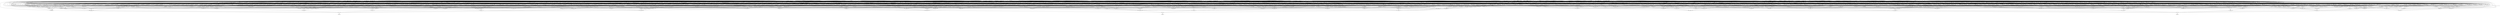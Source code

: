 digraph G {
    "new_n45_" -> "o_1_";
    "new_n127_" -> "o_1_";
    "new_n222_" -> "o_1_";
    "new_n239_" -> "o_1_";
    "new_n308_" -> "o_1_";
    "new_n399_" -> "o_1_";
    "new_n46_" -> "new_n45_";
    "new_n62_" -> "new_n45_";
    "new_n75_" -> "new_n45_";
    "new_n94_" -> "new_n45_";
    "new_n106_" -> "new_n45_";
    "new_n119_" -> "new_n45_";
    "new_n47_" -> "new_n46_";
    "i_20_" -> "new_n46_";
    "new_n61_" -> "new_n46_";
    "new_n56_" -> "new_n46_";
    "new_n60_" -> "new_n46_";
    "i_14_" -> "new_n47_";
    "i_16_" -> "new_n47_";
    "i_13_" -> "new_n47_";
    "new_n48_" -> "new_n47_";
    "i_37_" -> "new_n47_";
    "new_n51_" -> "new_n47_";
    "new_n49_" -> "new_n48_";
    "new_n50_" -> "new_n48_";
    "i_27_" -> "new_n49_";
    "i_28_" -> "new_n49_";
    "i_26_" -> "new_n49_";
    "i_24_" -> "new_n49_";
    "i_29_" -> "new_n49_";
    "i_9_" -> "new_n50_";
    "i_7_" -> "new_n50_";
    "i_6_" -> "new_n50_";
    "i_32_" -> "new_n50_";
    "new_n54_" -> "new_n51_";
    "new_n55_" -> "new_n51_";
    "new_n53_" -> "new_n51_";
    "new_n50_" -> "new_n51_";
    "new_n49_" -> "new_n51_";
    "new_n52_" -> "new_n51_";
    "i_10_" -> "new_n52_";
    "i_13_" -> "new_n52_";
    "i_16_" -> "new_n52_";
    "i_33_" -> "new_n53_";
    "i_37_" -> "new_n53_";
    "i_9_" -> "new_n54_";
    "i_8_" -> "new_n54_";
    "i_6_" -> "new_n54_";
    "i_33_" -> "new_n55_";
    "i_35_" -> "new_n55_";
    "i_37_" -> "new_n55_";
    "i_14_" -> "new_n56_";
    "new_n57_" -> "new_n56_";
    "i_13_" -> "new_n56_";
    "i_37_" -> "new_n56_";
    "i_20_" -> "new_n57_";
    "i_7_" -> "new_n57_";
    "new_n59_" -> "new_n57_";
    "new_n54_" -> "new_n57_";
    "new_n58_" -> "new_n57_";
    "i_27_" -> "new_n58_";
    "i_28_" -> "new_n58_";
    "i_26_" -> "new_n58_";
    "i_23_" -> "new_n58_";
    "i_24_" -> "new_n58_";
    "i_29_" -> "new_n58_";
    "i_17_" -> "new_n59_";
    "i_16_" -> "new_n59_";
    "i_5_" -> "new_n60_";
    "i_4_" -> "new_n60_";
    "i_0_" -> "new_n60_";
    "i_23_" -> "new_n61_";
    "i_17_" -> "new_n61_";
    "new_n71_" -> "new_n62_";
    "new_n73_" -> "new_n62_";
    "new_n74_" -> "new_n62_";
    "new_n68_" -> "new_n62_";
    "new_n63_" -> "new_n62_";
    "new_n72_" -> "new_n62_";
    "i_13_" -> "new_n63_";
    "i_10_" -> "new_n63_";
    "new_n67_" -> "new_n63_";
    "new_n64_" -> "new_n63_";
    "new_n66_" -> "new_n63_";
    "new_n50_" -> "new_n64_";
    "new_n65_" -> "new_n64_";
    "i_5_" -> "new_n65_";
    "i_4_" -> "new_n65_";
    "i_2_" -> "new_n65_";
    "i_14_" -> "new_n66_";
    "i_16_" -> "new_n66_";
    "i_27_" -> "new_n67_";
    "i_28_" -> "new_n67_";
    "i_23_" -> "new_n67_";
    "i_24_" -> "new_n67_";
    "i_17_" -> "new_n67_";
    "i_29_" -> "new_n67_";
    "i_9_" -> "new_n68_";
    "i_14_" -> "new_n68_";
    "i_24_" -> "new_n68_";
    "new_n70_" -> "new_n68_";
    "i_13_" -> "new_n68_";
    "new_n69_" -> "new_n68_";
    "i_7_" -> "new_n69_";
    "i_8_" -> "new_n69_";
    "i_5_" -> "new_n69_";
    "i_6_" -> "new_n69_";
    "i_4_" -> "new_n69_";
    "i_2_" -> "new_n69_";
    "i_27_" -> "new_n70_";
    "i_28_" -> "new_n70_";
    "i_23_" -> "new_n70_";
    "i_17_" -> "new_n70_";
    "i_16_" -> "new_n70_";
    "i_29_" -> "new_n70_";
    "i_9_" -> "new_n71_";
    "i_10_" -> "new_n71_";
    "new_n69_" -> "new_n71_";
    "i_34_" -> "new_n72_";
    "i_37_" -> "new_n72_";
    "i_14_" -> "new_n73_";
    "i_23_" -> "new_n73_";
    "i_17_" -> "new_n73_";
    "i_16_" -> "new_n73_";
    "i_27_" -> "new_n74_";
    "i_28_" -> "new_n74_";
    "i_24_" -> "new_n74_";
    "i_29_" -> "new_n74_";
    "new_n88_" -> "new_n75_";
    "new_n93_" -> "new_n75_";
    "new_n92_" -> "new_n75_";
    "new_n76_" -> "new_n75_";
    "new_n82_" -> "new_n75_";
    "i_37_" -> "new_n75_";
    "new_n79_" -> "new_n76_";
    "new_n80_" -> "new_n76_";
    "new_n81_" -> "new_n76_";
    "new_n78_" -> "new_n76_";
    "new_n77_" -> "new_n76_";
    "new_n52_" -> "new_n77_";
    "new_n67_" -> "new_n77_";
    "i_9_" -> "new_n78_";
    "i_8_" -> "new_n78_";
    "i_5_" -> "new_n78_";
    "i_6_" -> "new_n78_";
    "i_4_" -> "new_n78_";
    "i_2_" -> "new_n78_";
    "i_27_" -> "new_n79_";
    "i_28_" -> "new_n79_";
    "i_23_" -> "new_n79_";
    "i_24_" -> "new_n79_";
    "i_32_" -> "new_n79_";
    "i_29_" -> "new_n79_";
    "i_13_" -> "new_n80_";
    "i_17_" -> "new_n80_";
    "i_16_" -> "new_n80_";
    "i_9_" -> "new_n81_";
    "i_10_" -> "new_n81_";
    "i_5_" -> "new_n81_";
    "i_6_" -> "new_n81_";
    "i_4_" -> "new_n81_";
    "i_2_" -> "new_n81_";
    "i_32_" -> "new_n82_";
    "i_33_" -> "new_n82_";
    "new_n77_" -> "new_n82_";
    "i_34_" -> "new_n82_";
    "new_n87_" -> "new_n82_";
    "new_n83_" -> "new_n82_";
    "new_n80_" -> "new_n83_";
    "new_n84_" -> "new_n83_";
    "new_n85_" -> "new_n83_";
    "new_n86_" -> "new_n83_";
    "i_7_" -> "new_n84_";
    "i_5_" -> "new_n84_";
    "i_6_" -> "new_n84_";
    "i_4_" -> "new_n84_";
    "i_1_" -> "new_n84_";
    "i_2_" -> "new_n84_";
    "i_28_" -> "new_n85_";
    "i_32_" -> "new_n85_";
    "i_33_" -> "new_n85_";
    "i_29_" -> "new_n85_";
    "i_27_" -> "new_n86_";
    "i_23_" -> "new_n86_";
    "i_34_" -> "new_n86_";
    "i_35_" -> "new_n86_";
    "i_9_" -> "new_n87_";
    "i_7_" -> "new_n87_";
    "i_5_" -> "new_n87_";
    "i_6_" -> "new_n87_";
    "i_4_" -> "new_n87_";
    "i_2_" -> "new_n87_";
    "new_n61_" -> "new_n88_";
    "new_n89_" -> "new_n88_";
    "new_n90_" -> "new_n88_";
    "new_n91_" -> "new_n88_";
    "new_n84_" -> "new_n88_";
    "i_27_" -> "new_n89_";
    "i_28_" -> "new_n89_";
    "i_29_" -> "new_n89_";
    "i_34_" -> "new_n90_";
    "i_35_" -> "new_n90_";
    "i_8_" -> "new_n91_";
    "i_13_" -> "new_n91_";
    "i_16_" -> "new_n91_";
    "i_33_" -> "new_n92_";
    "i_35_" -> "new_n92_";
    "i_34_" -> "new_n92_";
    "i_28_" -> "new_n93_";
    "i_33_" -> "new_n93_";
    "i_29_" -> "new_n93_";
    "i_11_" -> "new_n94_";
    "new_n105_" -> "new_n94_";
    "new_n104_" -> "new_n94_";
    "new_n95_" -> "new_n94_";
    "new_n53_" -> "new_n94_";
    "new_n100_" -> "new_n95_";
    "new_n98_" -> "new_n95_";
    "new_n96_" -> "new_n95_";
    "new_n103_" -> "new_n95_";
    "i_9_" -> "new_n95_";
    "i_13_" -> "new_n95_";
    "i_20_" -> "new_n96_";
    "i_6_" -> "new_n96_";
    "new_n97_" -> "new_n96_";
    "new_n60_" -> "new_n96_";
    "new_n58_" -> "new_n96_";
    "i_7_" -> "new_n97_";
    "i_8_" -> "new_n97_";
    "i_20_" -> "new_n98_";
    "i_18_" -> "new_n98_";
    "new_n58_" -> "new_n98_";
    "new_n99_" -> "new_n98_";
    "i_8_" -> "new_n99_";
    "i_17_" -> "new_n99_";
    "i_16_" -> "new_n99_";
    "new_n101_" -> "new_n100_";
    "new_n102_" -> "new_n100_";
    "i_7_" -> "new_n101_";
    "i_5_" -> "new_n101_";
    "i_6_" -> "new_n101_";
    "i_4_" -> "new_n102_";
    "i_0_" -> "new_n102_";
    "i_3_" -> "new_n102_";
    "i_11_" -> "new_n103_";
    "i_17_" -> "new_n103_";
    "i_16_" -> "new_n103_";
    "i_19_" -> "new_n103_";
    "i_20_" -> "new_n104_";
    "i_19_" -> "new_n104_";
    "new_n50_" -> "new_n104_";
    "new_n58_" -> "new_n104_";
    "new_n60_" -> "new_n104_";
    "new_n61_" -> "new_n104_";
    "i_13_" -> "new_n105_";
    "i_16_" -> "new_n105_";
    "new_n112_" -> "new_n106_";
    "i_17_" -> "new_n106_";
    "new_n115_" -> "new_n106_";
    "new_n107_" -> "new_n106_";
    "new_n66_" -> "new_n106_";
    "new_n118_" -> "new_n106_";
    "new_n108_" -> "new_n107_";
    "new_n102_" -> "new_n107_";
    "new_n111_" -> "new_n107_";
    "new_n109_" -> "new_n107_";
    "i_20_" -> "new_n108_";
    "i_9_" -> "new_n108_";
    "i_18_" -> "new_n108_";
    "new_n58_" -> "new_n108_";
    "new_n61_" -> "new_n108_";
    "i_20_" -> "new_n109_";
    "i_11_" -> "new_n109_";
    "i_19_" -> "new_n109_";
    "new_n61_" -> "new_n109_";
    "new_n58_" -> "new_n109_";
    "new_n110_" -> "new_n109_";
    "i_9_" -> "new_n110_";
    "i_8_" -> "new_n110_";
    "i_5_" -> "new_n110_";
    "i_6_" -> "new_n110_";
    "i_4_" -> "new_n110_";
    "i_0_" -> "new_n110_";
    "i_8_" -> "new_n111_";
    "i_5_" -> "new_n111_";
    "i_6_" -> "new_n111_";
    "new_n114_" -> "new_n112_";
    "new_n102_" -> "new_n112_";
    "new_n60_" -> "new_n112_";
    "new_n113_" -> "new_n112_";
    "i_9_" -> "new_n113_";
    "i_6_" -> "new_n113_";
    "i_11_" -> "new_n113_";
    "i_19_" -> "new_n113_";
    "i_9_" -> "new_n114_";
    "i_5_" -> "new_n114_";
    "i_6_" -> "new_n114_";
    "i_18_" -> "new_n114_";
    "new_n116_" -> "new_n115_";
    "new_n117_" -> "new_n115_";
    "i_20_" -> "new_n116_";
    "i_27_" -> "new_n116_";
    "i_28_" -> "new_n116_";
    "i_26_" -> "new_n116_";
    "i_23_" -> "new_n116_";
    "i_24_" -> "new_n116_";
    "i_28_" -> "new_n117_";
    "i_32_" -> "new_n117_";
    "i_29_" -> "new_n117_";
    "i_35_" -> "new_n118_";
    "i_37_" -> "new_n118_";
    "new_n122_" -> "new_n119_";
    "new_n125_" -> "new_n119_";
    "new_n126_" -> "new_n119_";
    "new_n120_" -> "new_n119_";
    "new_n89_" -> "new_n119_";
    "i_37_" -> "new_n119_";
    "i_9_" -> "new_n120_";
    "i_14_" -> "new_n120_";
    "new_n90_" -> "new_n120_";
    "new_n69_" -> "new_n120_";
    "new_n121_" -> "new_n120_";
    "i_13_" -> "new_n120_";
    "i_23_" -> "new_n121_";
    "i_17_" -> "new_n121_";
    "i_16_" -> "new_n121_";
    "new_n124_" -> "new_n122_";
    "new_n114_" -> "new_n122_";
    "new_n65_" -> "new_n122_";
    "new_n113_" -> "new_n122_";
    "new_n123_" -> "new_n122_";
    "i_23_" -> "new_n123_";
    "i_24_" -> "new_n123_";
    "i_4_" -> "new_n124_";
    "i_2_" -> "new_n124_";
    "i_3_" -> "new_n124_";
    "i_14_" -> "new_n125_";
    "i_17_" -> "new_n125_";
    "i_16_" -> "new_n125_";
    "i_32_" -> "new_n126_";
    "i_35_" -> "new_n126_";
    "i_34_" -> "new_n126_";
    "new_n128_" -> "new_n127_";
    "new_n160_" -> "new_n127_";
    "new_n169_" -> "new_n127_";
    "new_n179_" -> "new_n127_";
    "new_n188_" -> "new_n127_";
    "new_n217_" -> "new_n127_";
    "new_n125_" -> "new_n128_";
    "new_n154_" -> "new_n128_";
    "new_n148_" -> "new_n128_";
    "new_n129_" -> "new_n128_";
    "new_n132_" -> "new_n128_";
    "i_14_" -> "new_n129_";
    "new_n57_" -> "new_n129_";
    "new_n48_" -> "new_n129_";
    "new_n130_" -> "new_n129_";
    "new_n131_" -> "new_n129_";
    "i_20_" -> "new_n130_";
    "i_14_" -> "new_n130_";
    "i_23_" -> "new_n130_";
    "new_n59_" -> "new_n130_";
    "i_10_" -> "new_n131_";
    "new_n60_" -> "new_n131_";
    "i_37_" -> "new_n131_";
    "new_n147_" -> "new_n132_";
    "new_n138_" -> "new_n132_";
    "new_n139_" -> "new_n132_";
    "new_n141_" -> "new_n132_";
    "new_n143_" -> "new_n132_";
    "new_n133_" -> "new_n132_";
    "new_n134_" -> "new_n133_";
    "new_n135_" -> "new_n133_";
    "i_25_" -> "new_n133_";
    "new_n137_" -> "new_n133_";
    "new_n136_" -> "new_n133_";
    "i_20_" -> "new_n133_";
    "i_34_" -> "new_n134_";
    "i_33_" -> "new_n134_";
    "i_35_" -> "new_n134_";
    "i_30_" -> "new_n135_";
    "i_28_" -> "new_n135_";
    "i_32_" -> "new_n135_";
    "i_31_" -> "new_n135_";
    "i_17_" -> "new_n136_";
    "i_12_" -> "new_n136_";
    "i_14_" -> "new_n136_";
    "i_16_" -> "new_n136_";
    "i_7_" -> "new_n136_";
    "i_27_" -> "new_n137_";
    "i_28_" -> "new_n137_";
    "i_23_" -> "new_n137_";
    "i_24_" -> "new_n137_";
    "i_31_" -> "new_n137_";
    "i_34_" -> "new_n137_";
    "i_9_" -> "new_n138_";
    "i_10_" -> "new_n138_";
    "i_13_" -> "new_n138_";
    "new_n69_" -> "new_n138_";
    "i_33_" -> "new_n139_";
    "i_29_" -> "new_n139_";
    "i_34_" -> "new_n139_";
    "new_n121_" -> "new_n139_";
    "new_n140_" -> "new_n139_";
    "i_37_" -> "new_n139_";
    "i_27_" -> "new_n140_";
    "i_28_" -> "new_n140_";
    "i_24_" -> "new_n140_";
    "i_27_" -> "new_n141_";
    "i_23_" -> "new_n141_";
    "new_n142_" -> "new_n141_";
    "new_n90_" -> "new_n141_";
    "i_21_" -> "new_n141_";
    "i_28_" -> "new_n142_";
    "i_29_" -> "new_n142_";
    "i_32_" -> "new_n143_";
    "new_n145_" -> "new_n143_";
    "new_n146_" -> "new_n143_";
    "new_n144_" -> "new_n143_";
    "i_37_" -> "new_n143_";
    "i_27_" -> "new_n144_";
    "i_23_" -> "new_n144_";
    "i_24_" -> "new_n144_";
    "i_31_" -> "new_n145_";
    "i_34_" -> "new_n145_";
    "i_30_" -> "new_n146_";
    "i_28_" -> "new_n146_";
    "i_29_" -> "new_n146_";
    "i_17_" -> "new_n147_";
    "i_12_" -> "new_n147_";
    "i_14_" -> "new_n147_";
    "i_16_" -> "new_n147_";
    "new_n130_" -> "new_n148_";
    "new_n151_" -> "new_n148_";
    "new_n153_" -> "new_n148_";
    "new_n149_" -> "new_n148_";
    "i_0_" -> "new_n148_";
    "new_n118_" -> "new_n148_";
    "i_23_" -> "new_n149_";
    "new_n151_" -> "new_n149_";
    "i_8_" -> "new_n149_";
    "new_n150_" -> "new_n149_";
    "i_20_" -> "new_n149_";
    "new_n152_" -> "new_n149_";
    "i_30_" -> "new_n150_";
    "i_27_" -> "new_n150_";
    "i_28_" -> "new_n150_";
    "i_26_" -> "new_n150_";
    "i_23_" -> "new_n150_";
    "i_24_" -> "new_n150_";
    "i_30_" -> "new_n151_";
    "i_27_" -> "new_n151_";
    "i_28_" -> "new_n151_";
    "i_26_" -> "new_n151_";
    "i_24_" -> "new_n151_";
    "i_32_" -> "new_n151_";
    "i_14_" -> "new_n152_";
    "i_12_" -> "new_n152_";
    "i_16_" -> "new_n152_";
    "i_20_" -> "new_n153_";
    "i_8_" -> "new_n153_";
    "i_14_" -> "new_n153_";
    "new_n150_" -> "new_n153_";
    "new_n59_" -> "new_n153_";
    "new_n158_" -> "new_n154_";
    "i_20_" -> "new_n154_";
    "new_n159_" -> "new_n154_";
    "new_n58_" -> "new_n154_";
    "new_n122_" -> "new_n154_";
    "new_n155_" -> "new_n154_";
    "i_29_" -> "new_n155_";
    "new_n157_" -> "new_n155_";
    "new_n156_" -> "new_n155_";
    "i_27_" -> "new_n156_";
    "i_28_" -> "new_n156_";
    "i_26_" -> "new_n156_";
    "i_32_" -> "new_n157_";
    "i_35_" -> "new_n157_";
    "i_37_" -> "new_n157_";
    "i_35_" -> "new_n158_";
    "new_n111_" -> "new_n158_";
    "i_32_" -> "new_n158_";
    "new_n101_" -> "new_n158_";
    "i_37_" -> "new_n158_";
    "i_4_" -> "new_n159_";
    "i_1_" -> "new_n159_";
    "i_0_" -> "new_n159_";
    "new_n168_" -> "new_n160_";
    "new_n167_" -> "new_n160_";
    "new_n161_" -> "new_n160_";
    "new_n164_" -> "new_n161_";
    "new_n165_" -> "new_n161_";
    "new_n162_" -> "new_n161_";
    "new_n118_" -> "new_n161_";
    "new_n166_" -> "new_n161_";
    "i_8_" -> "new_n162_";
    "i_14_" -> "new_n162_";
    "i_12_" -> "new_n162_";
    "new_n163_" -> "new_n162_";
    "new_n156_" -> "new_n162_";
    "i_23_" -> "new_n163_";
    "i_24_" -> "new_n163_";
    "i_16_" -> "new_n163_";
    "i_8_" -> "new_n164_";
    "i_14_" -> "new_n164_";
    "i_16_" -> "new_n164_";
    "i_27_" -> "new_n165_";
    "i_28_" -> "new_n165_";
    "i_26_" -> "new_n165_";
    "i_23_" -> "new_n165_";
    "i_24_" -> "new_n165_";
    "i_17_" -> "new_n165_";
    "i_30_" -> "new_n166_";
    "i_29_" -> "new_n166_";
    "i_29_" -> "new_n167_";
    "new_n165_" -> "new_n167_";
    "new_n78_" -> "new_n167_";
    "i_13_" -> "new_n168_";
    "i_10_" -> "new_n168_";
    "i_14_" -> "new_n168_";
    "i_16_" -> "new_n168_";
    "i_35_" -> "new_n168_";
    "i_37_" -> "new_n168_";
    "new_n173_" -> "new_n169_";
    "new_n141_" -> "new_n169_";
    "new_n170_" -> "new_n169_";
    "new_n174_" -> "new_n169_";
    "new_n178_" -> "new_n169_";
    "new_n171_" -> "new_n170_";
    "new_n172_" -> "new_n170_";
    "new_n74_" -> "new_n170_";
    "new_n66_" -> "new_n170_";
    "i_35_" -> "new_n171_";
    "new_n72_" -> "new_n171_";
    "i_28_" -> "new_n172_";
    "i_29_" -> "new_n172_";
    "new_n123_" -> "new_n173_";
    "new_n89_" -> "new_n173_";
    "i_25_" -> "new_n173_";
    "i_34_" -> "new_n173_";
    "i_33_" -> "new_n173_";
    "new_n175_" -> "new_n174_";
    "new_n177_" -> "new_n174_";
    "new_n78_" -> "new_n174_";
    "new_n176_" -> "new_n174_";
    "i_9_" -> "new_n175_";
    "i_8_" -> "new_n175_";
    "i_5_" -> "new_n175_";
    "i_6_" -> "new_n175_";
    "i_11_" -> "new_n176_";
    "i_23_" -> "new_n176_";
    "i_17_" -> "new_n176_";
    "i_19_" -> "new_n176_";
    "i_4_" -> "new_n177_";
    "i_2_" -> "new_n177_";
    "i_23_" -> "new_n177_";
    "i_18_" -> "new_n177_";
    "i_17_" -> "new_n177_";
    "i_3_" -> "new_n177_";
    "i_13_" -> "new_n178_";
    "i_12_" -> "new_n178_";
    "i_16_" -> "new_n178_";
    "new_n180_" -> "new_n179_";
    "new_n172_" -> "new_n179_";
    "i_31_" -> "new_n179_";
    "new_n186_" -> "new_n179_";
    "new_n184_" -> "new_n179_";
    "new_n152_" -> "new_n179_";
    "new_n66_" -> "new_n180_";
    "new_n183_" -> "new_n180_";
    "i_7_" -> "new_n180_";
    "new_n181_" -> "new_n180_";
    "i_13_" -> "new_n181_";
    "i_14_" -> "new_n181_";
    "i_12_" -> "new_n181_";
    "new_n90_" -> "new_n181_";
    "new_n182_" -> "new_n181_";
    "i_7_" -> "new_n181_";
    "i_27_" -> "new_n182_";
    "i_23_" -> "new_n182_";
    "i_16_" -> "new_n182_";
    "i_27_" -> "new_n183_";
    "i_23_" -> "new_n183_";
    "i_17_" -> "new_n183_";
    "i_34_" -> "new_n183_";
    "i_35_" -> "new_n183_";
    "new_n185_" -> "new_n184_";
    "i_20_" -> "new_n184_";
    "i_25_" -> "new_n184_";
    "i_27_" -> "new_n185_";
    "i_28_" -> "new_n185_";
    "i_23_" -> "new_n185_";
    "i_24_" -> "new_n185_";
    "i_34_" -> "new_n185_";
    "i_33_" -> "new_n185_";
    "new_n134_" -> "new_n186_";
    "new_n187_" -> "new_n186_";
    "i_25_" -> "new_n186_";
    "i_27_" -> "new_n187_";
    "i_28_" -> "new_n187_";
    "i_23_" -> "new_n187_";
    "i_29_" -> "new_n187_";
    "new_n147_" -> "new_n188_";
    "new_n205_" -> "new_n188_";
    "new_n201_" -> "new_n188_";
    "new_n189_" -> "new_n188_";
    "new_n209_" -> "new_n188_";
    "new_n195_" -> "new_n188_";
    "new_n190_" -> "new_n189_";
    "new_n122_" -> "new_n189_";
    "new_n80_" -> "new_n189_";
    "new_n192_" -> "new_n189_";
    "i_33_" -> "new_n190_";
    "new_n156_" -> "new_n190_";
    "new_n191_" -> "new_n190_";
    "new_n118_" -> "new_n190_";
    "i_32_" -> "new_n191_";
    "i_29_" -> "new_n191_";
    "new_n91_" -> "new_n192_";
    "new_n67_" -> "new_n192_";
    "new_n89_" -> "new_n192_";
    "new_n193_" -> "new_n192_";
    "new_n194_" -> "new_n192_";
    "i_8_" -> "new_n193_";
    "i_13_" -> "new_n193_";
    "i_12_" -> "new_n193_";
    "i_23_" -> "new_n193_";
    "i_24_" -> "new_n193_";
    "i_16_" -> "new_n193_";
    "i_30_" -> "new_n194_";
    "i_33_" -> "new_n194_";
    "i_35_" -> "new_n194_";
    "i_34_" -> "new_n194_";
    "i_37_" -> "new_n194_";
    "new_n198_" -> "new_n195_";
    "new_n55_" -> "new_n195_";
    "new_n166_" -> "new_n195_";
    "new_n199_" -> "new_n195_";
    "new_n196_" -> "new_n195_";
    "new_n176_" -> "new_n196_";
    "new_n105_" -> "new_n196_";
    "new_n87_" -> "new_n196_";
    "new_n197_" -> "new_n196_";
    "new_n177_" -> "new_n196_";
    "i_9_" -> "new_n197_";
    "i_7_" -> "new_n197_";
    "i_5_" -> "new_n197_";
    "i_6_" -> "new_n197_";
    "i_13_" -> "new_n197_";
    "i_16_" -> "new_n197_";
    "new_n156_" -> "new_n198_";
    "new_n193_" -> "new_n198_";
    "new_n91_" -> "new_n198_";
    "new_n165_" -> "new_n198_";
    "new_n72_" -> "new_n199_";
    "new_n200_" -> "new_n199_";
    "i_27_" -> "new_n200_";
    "i_28_" -> "new_n200_";
    "i_24_" -> "new_n200_";
    "i_32_" -> "new_n200_";
    "i_33_" -> "new_n200_";
    "i_29_" -> "new_n200_";
    "i_10_" -> "new_n201_";
    "new_n204_" -> "new_n201_";
    "new_n202_" -> "new_n201_";
    "new_n203_" -> "new_n202_";
    "new_n87_" -> "new_n202_";
    "new_n183_" -> "new_n202_";
    "i_28_" -> "new_n203_";
    "i_32_" -> "new_n203_";
    "i_29_" -> "new_n203_";
    "i_14_" -> "new_n204_";
    "i_16_" -> "new_n204_";
    "i_37_" -> "new_n204_";
    "new_n123_" -> "new_n205_";
    "new_n208_" -> "new_n205_";
    "i_25_" -> "new_n205_";
    "new_n206_" -> "new_n205_";
    "new_n207_" -> "new_n206_";
    "i_20_" -> "new_n206_";
    "i_25_" -> "new_n206_";
    "i_27_" -> "new_n207_";
    "i_28_" -> "new_n207_";
    "i_23_" -> "new_n207_";
    "i_34_" -> "new_n207_";
    "i_33_" -> "new_n207_";
    "i_35_" -> "new_n207_";
    "i_27_" -> "new_n208_";
    "i_28_" -> "new_n208_";
    "i_26_" -> "new_n208_";
    "i_33_" -> "new_n208_";
    "new_n212_" -> "new_n209_";
    "new_n210_" -> "new_n209_";
    "new_n214_" -> "new_n209_";
    "new_n174_" -> "new_n209_";
    "new_n216_" -> "new_n209_";
    "i_34_" -> "new_n209_";
    "i_28_" -> "new_n210_";
    "i_32_" -> "new_n210_";
    "i_33_" -> "new_n210_";
    "new_n211_" -> "new_n210_";
    "new_n123_" -> "new_n210_";
    "i_30_" -> "new_n211_";
    "i_31_" -> "new_n211_";
    "i_29_" -> "new_n211_";
    "i_14_" -> "new_n212_";
    "i_23_" -> "new_n212_";
    "i_24_" -> "new_n212_";
    "new_n213_" -> "new_n212_";
    "new_n172_" -> "new_n212_";
    "i_30_" -> "new_n213_";
    "i_32_" -> "new_n213_";
    "i_31_" -> "new_n213_";
    "new_n172_" -> "new_n214_";
    "new_n66_" -> "new_n214_";
    "new_n215_" -> "new_n214_";
    "i_27_" -> "new_n215_";
    "i_26_" -> "new_n215_";
    "i_24_" -> "new_n215_";
    "i_35_" -> "new_n215_";
    "i_37_" -> "new_n215_";
    "i_7_" -> "new_n216_";
    "i_37_" -> "new_n216_";
    "i_14_" -> "new_n217_";
    "i_32_" -> "new_n217_";
    "new_n218_" -> "new_n217_";
    "new_n118_" -> "new_n217_";
    "new_n196_" -> "new_n217_";
    "new_n220_" -> "new_n217_";
    "i_20_" -> "new_n218_";
    "new_n59_" -> "new_n218_";
    "new_n219_" -> "new_n218_";
    "new_n159_" -> "new_n218_";
    "new_n58_" -> "new_n218_";
    "i_5_" -> "new_n219_";
    "i_6_" -> "new_n219_";
    "new_n53_" -> "new_n220_";
    "new_n89_" -> "new_n220_";
    "new_n221_" -> "new_n220_";
    "i_32_" -> "new_n221_";
    "i_34_" -> "new_n221_";
    "i_35_" -> "new_n221_";
    "new_n152_" -> "new_n222_";
    "new_n96_" -> "new_n222_";
    "i_37_" -> "new_n222_";
    "new_n228_" -> "new_n222_";
    "new_n232_" -> "new_n222_";
    "new_n223_" -> "new_n222_";
    "new_n115_" -> "new_n223_";
    "new_n227_" -> "new_n223_";
    "new_n114_" -> "new_n223_";
    "new_n226_" -> "new_n223_";
    "new_n224_" -> "new_n223_";
    "new_n102_" -> "new_n223_";
    "i_14_" -> "new_n224_";
    "new_n98_" -> "new_n224_";
    "new_n225_" -> "new_n224_";
    "i_9_" -> "new_n224_";
    "new_n216_" -> "new_n224_";
    "new_n219_" -> "new_n224_";
    "i_20_" -> "new_n225_";
    "i_18_" -> "new_n225_";
    "i_32_" -> "new_n225_";
    "new_n61_" -> "new_n225_";
    "new_n58_" -> "new_n225_";
    "new_n66_" -> "new_n225_";
    "new_n158_" -> "new_n226_";
    "i_13_" -> "new_n226_";
    "i_16_" -> "new_n226_";
    "new_n108_" -> "new_n226_";
    "new_n53_" -> "new_n226_";
    "new_n55_" -> "new_n227_";
    "new_n80_" -> "new_n227_";
    "new_n231_" -> "new_n228_";
    "new_n116_" -> "new_n228_";
    "i_20_" -> "new_n228_";
    "new_n229_" -> "new_n228_";
    "i_0_" -> "new_n228_";
    "new_n147_" -> "new_n228_";
    "new_n150_" -> "new_n229_";
    "new_n230_" -> "new_n229_";
    "i_7_" -> "new_n230_";
    "i_32_" -> "new_n230_";
    "i_30_" -> "new_n231_";
    "i_7_" -> "new_n231_";
    "i_8_" -> "new_n231_";
    "i_32_" -> "new_n232_";
    "i_33_" -> "new_n232_";
    "i_35_" -> "new_n232_";
    "new_n236_" -> "new_n232_";
    "new_n233_" -> "new_n232_";
    "new_n238_" -> "new_n232_";
    "new_n234_" -> "new_n233_";
    "new_n235_" -> "new_n233_";
    "i_7_" -> "new_n234_";
    "i_5_" -> "new_n234_";
    "i_6_" -> "new_n234_";
    "i_4_" -> "new_n234_";
    "i_12_" -> "new_n234_";
    "i_2_" -> "new_n234_";
    "i_14_" -> "new_n235_";
    "i_23_" -> "new_n235_";
    "i_16_" -> "new_n235_";
    "new_n80_" -> "new_n236_";
    "new_n81_" -> "new_n236_";
    "new_n237_" -> "new_n236_";
    "i_27_" -> "new_n237_";
    "i_28_" -> "new_n237_";
    "i_26_" -> "new_n237_";
    "i_23_" -> "new_n237_";
    "i_24_" -> "new_n237_";
    "i_29_" -> "new_n237_";
    "i_27_" -> "new_n238_";
    "i_28_" -> "new_n238_";
    "i_24_" -> "new_n238_";
    "i_32_" -> "new_n238_";
    "i_29_" -> "new_n238_";
    "i_34_" -> "new_n238_";
    "new_n240_" -> "new_n239_";
    "new_n251_" -> "new_n239_";
    "new_n266_" -> "new_n239_";
    "new_n271_" -> "new_n239_";
    "new_n275_" -> "new_n239_";
    "new_n281_" -> "new_n239_";
    "new_n244_" -> "new_n240_";
    "new_n245_" -> "new_n240_";
    "new_n248_" -> "new_n240_";
    "new_n250_" -> "new_n240_";
    "new_n241_" -> "new_n240_";
    "new_n243_" -> "new_n240_";
    "new_n178_" -> "new_n241_";
    "new_n147_" -> "new_n241_";
    "new_n242_" -> "new_n241_";
    "i_22_" -> "new_n241_";
    "i_21_" -> "new_n241_";
    "new_n58_" -> "new_n241_";
    "i_20_" -> "new_n242_";
    "new_n105_" -> "new_n242_";
    "new_n49_" -> "new_n242_";
    "new_n61_" -> "new_n242_";
    "i_2_" -> "new_n242_";
    "i_32_" -> "new_n243_";
    "new_n80_" -> "new_n243_";
    "new_n244_" -> "new_n243_";
    "new_n52_" -> "new_n243_";
    "new_n167_" -> "new_n243_";
    "new_n55_" -> "new_n243_";
    "i_20_" -> "new_n244_";
    "i_9_" -> "new_n244_";
    "i_10_" -> "new_n244_";
    "i_6_" -> "new_n244_";
    "new_n60_" -> "new_n244_";
    "new_n58_" -> "new_n244_";
    "new_n246_" -> "new_n245_";
    "new_n247_" -> "new_n245_";
    "i_7_" -> "new_n246_";
    "i_8_" -> "new_n246_";
    "i_14_" -> "new_n246_";
    "i_12_" -> "new_n246_";
    "i_23_" -> "new_n246_";
    "i_16_" -> "new_n246_";
    "i_7_" -> "new_n247_";
    "i_8_" -> "new_n247_";
    "i_14_" -> "new_n247_";
    "i_23_" -> "new_n247_";
    "i_17_" -> "new_n247_";
    "i_16_" -> "new_n247_";
    "i_24_" -> "new_n248_";
    "new_n249_" -> "new_n248_";
    "new_n166_" -> "new_n248_";
    "new_n72_" -> "new_n248_";
    "i_27_" -> "new_n249_";
    "i_28_" -> "new_n249_";
    "i_14_" -> "new_n250_";
    "i_17_" -> "new_n250_";
    "i_16_" -> "new_n250_";
    "i_32_" -> "new_n250_";
    "i_35_" -> "new_n250_";
    "i_37_" -> "new_n250_";
    "new_n261_" -> "new_n251_";
    "new_n263_" -> "new_n251_";
    "new_n264_" -> "new_n251_";
    "new_n265_" -> "new_n251_";
    "new_n252_" -> "new_n251_";
    "new_n255_" -> "new_n251_";
    "new_n53_" -> "new_n252_";
    "new_n178_" -> "new_n252_";
    "new_n237_" -> "new_n252_";
    "new_n253_" -> "new_n252_";
    "i_31_" -> "new_n252_";
    "new_n254_" -> "new_n252_";
    "i_33_" -> "new_n253_";
    "new_n216_" -> "new_n253_";
    "i_21_" -> "new_n253_";
    "i_28_" -> "new_n253_";
    "i_29_" -> "new_n253_";
    "new_n90_" -> "new_n253_";
    "i_30_" -> "new_n254_";
    "i_32_" -> "new_n254_";
    "new_n259_" -> "new_n255_";
    "new_n258_" -> "new_n255_";
    "new_n256_" -> "new_n255_";
    "i_14_" -> "new_n256_";
    "new_n126_" -> "new_n256_";
    "new_n163_" -> "new_n256_";
    "new_n257_" -> "new_n256_";
    "new_n89_" -> "new_n256_";
    "i_37_" -> "new_n256_";
    "i_5_" -> "new_n257_";
    "i_6_" -> "new_n257_";
    "i_4_" -> "new_n257_";
    "i_12_" -> "new_n257_";
    "i_2_" -> "new_n257_";
    "i_33_" -> "new_n258_";
    "new_n157_" -> "new_n258_";
    "i_34_" -> "new_n258_";
    "new_n89_" -> "new_n258_";
    "i_24_" -> "new_n259_";
    "new_n260_" -> "new_n259_";
    "new_n257_" -> "new_n259_";
    "i_13_" -> "new_n260_";
    "i_23_" -> "new_n260_";
    "i_16_" -> "new_n260_";
    "new_n186_" -> "new_n261_";
    "new_n262_" -> "new_n261_";
    "i_17_" -> "new_n262_";
    "i_12_" -> "new_n262_";
    "i_13_" -> "new_n262_";
    "i_16_" -> "new_n262_";
    "i_22_" -> "new_n263_";
    "new_n80_" -> "new_n263_";
    "i_21_" -> "new_n263_";
    "new_n58_" -> "new_n263_";
    "new_n66_" -> "new_n264_";
    "new_n105_" -> "new_n264_";
    "new_n165_" -> "new_n264_";
    "i_7_" -> "new_n264_";
    "i_31_" -> "new_n264_";
    "i_18_" -> "new_n265_";
    "new_n87_" -> "new_n265_";
    "new_n204_" -> "new_n265_";
    "new_n238_" -> "new_n265_";
    "i_3_" -> "new_n265_";
    "new_n61_" -> "new_n265_";
    "new_n268_" -> "new_n266_";
    "i_23_" -> "new_n266_";
    "new_n270_" -> "new_n266_";
    "new_n249_" -> "new_n266_";
    "new_n267_" -> "new_n266_";
    "new_n115_" -> "new_n267_";
    "new_n227_" -> "new_n267_";
    "new_n60_" -> "new_n267_";
    "new_n113_" -> "new_n267_";
    "i_17_" -> "new_n268_";
    "i_20_" -> "new_n268_";
    "i_7_" -> "new_n268_";
    "new_n105_" -> "new_n268_";
    "new_n269_" -> "new_n268_";
    "i_13_" -> "new_n269_";
    "i_12_" -> "new_n269_";
    "i_16_" -> "new_n269_";
    "i_7_" -> "new_n269_";
    "i_20_" -> "new_n269_";
    "i_34_" -> "new_n270_";
    "i_31_" -> "new_n270_";
    "i_35_" -> "new_n270_";
    "new_n85_" -> "new_n271_";
    "new_n215_" -> "new_n271_";
    "new_n273_" -> "new_n271_";
    "i_20_" -> "new_n271_";
    "new_n58_" -> "new_n271_";
    "new_n272_" -> "new_n271_";
    "new_n227_" -> "new_n272_";
    "new_n111_" -> "new_n272_";
    "new_n159_" -> "new_n272_";
    "new_n61_" -> "new_n273_";
    "new_n105_" -> "new_n273_";
    "new_n274_" -> "new_n273_";
    "i_5_" -> "new_n274_";
    "i_6_" -> "new_n274_";
    "i_4_" -> "new_n274_";
    "i_1_" -> "new_n274_";
    "i_2_" -> "new_n274_";
    "new_n206_" -> "new_n275_";
    "new_n178_" -> "new_n275_";
    "new_n80_" -> "new_n275_";
    "new_n173_" -> "new_n275_";
    "new_n276_" -> "new_n275_";
    "new_n214_" -> "new_n276_";
    "new_n235_" -> "new_n276_";
    "new_n280_" -> "new_n276_";
    "new_n152_" -> "new_n276_";
    "new_n277_" -> "new_n276_";
    "new_n278_" -> "new_n277_";
    "new_n279_" -> "new_n277_";
    "i_34_" -> "new_n277_";
    "i_27_" -> "new_n278_";
    "i_28_" -> "new_n278_";
    "i_29_" -> "new_n278_";
    "i_23_" -> "new_n279_";
    "i_24_" -> "new_n279_";
    "i_21_" -> "new_n279_";
    "i_8_" -> "new_n280_";
    "i_5_" -> "new_n280_";
    "i_6_" -> "new_n280_";
    "i_4_" -> "new_n280_";
    "i_12_" -> "new_n280_";
    "i_2_" -> "new_n280_";
    "new_n307_" -> "new_n281_";
    "new_n306_" -> "new_n281_";
    "new_n291_" -> "new_n281_";
    "new_n298_" -> "new_n281_";
    "new_n282_" -> "new_n281_";
    "new_n295_" -> "new_n281_";
    "new_n287_" -> "new_n282_";
    "new_n248_" -> "new_n282_";
    "new_n290_" -> "new_n282_";
    "new_n284_" -> "new_n282_";
    "new_n283_" -> "new_n282_";
    "i_33_" -> "new_n282_";
    "new_n72_" -> "new_n283_";
    "new_n144_" -> "new_n283_";
    "new_n93_" -> "new_n283_";
    "new_n87_" -> "new_n284_";
    "new_n285_" -> "new_n284_";
    "i_3_" -> "new_n284_";
    "i_9_" -> "new_n284_";
    "new_n286_" -> "new_n284_";
    "new_n69_" -> "new_n284_";
    "i_8_" -> "new_n285_";
    "i_13_" -> "new_n285_";
    "i_18_" -> "new_n285_";
    "i_17_" -> "new_n285_";
    "i_16_" -> "new_n285_";
    "i_13_" -> "new_n286_";
    "i_11_" -> "new_n286_";
    "i_17_" -> "new_n286_";
    "i_16_" -> "new_n286_";
    "i_19_" -> "new_n286_";
    "new_n288_" -> "new_n287_";
    "new_n289_" -> "new_n287_";
    "i_7_" -> "new_n288_";
    "i_8_" -> "new_n288_";
    "i_13_" -> "new_n288_";
    "i_12_" -> "new_n288_";
    "i_23_" -> "new_n288_";
    "i_16_" -> "new_n288_";
    "i_7_" -> "new_n289_";
    "i_8_" -> "new_n289_";
    "i_13_" -> "new_n289_";
    "i_23_" -> "new_n289_";
    "i_17_" -> "new_n289_";
    "i_16_" -> "new_n289_";
    "i_32_" -> "new_n290_";
    "new_n145_" -> "new_n290_";
    "new_n146_" -> "new_n290_";
    "new_n262_" -> "new_n290_";
    "new_n144_" -> "new_n290_";
    "i_37_" -> "new_n290_";
    "new_n293_" -> "new_n291_";
    "new_n292_" -> "new_n291_";
    "new_n89_" -> "new_n292_";
    "new_n221_" -> "new_n292_";
    "i_18_" -> "new_n293_";
    "i_3_" -> "new_n293_";
    "new_n294_" -> "new_n293_";
    "new_n204_" -> "new_n293_";
    "new_n87_" -> "new_n293_";
    "new_n61_" -> "new_n293_";
    "i_11_" -> "new_n294_";
    "i_19_" -> "new_n294_";
    "i_13_" -> "new_n295_";
    "i_16_" -> "new_n295_";
    "new_n53_" -> "new_n295_";
    "new_n204_" -> "new_n295_";
    "new_n297_" -> "new_n295_";
    "new_n296_" -> "new_n295_";
    "i_20_" -> "new_n296_";
    "new_n58_" -> "new_n296_";
    "new_n60_" -> "new_n296_";
    "i_6_" -> "new_n297_";
    "i_12_" -> "new_n297_";
    "new_n230_" -> "new_n297_";
    "new_n299_" -> "new_n298_";
    "i_14_" -> "new_n298_";
    "new_n305_" -> "new_n298_";
    "i_37_" -> "new_n298_";
    "new_n301_" -> "new_n298_";
    "new_n304_" -> "new_n298_";
    "new_n99_" -> "new_n299_";
    "new_n300_" -> "new_n299_";
    "new_n87_" -> "new_n299_";
    "i_9_" -> "new_n299_";
    "new_n103_" -> "new_n299_";
    "new_n69_" -> "new_n299_";
    "i_18_" -> "new_n300_";
    "i_3_" -> "new_n300_";
    "new_n116_" -> "new_n301_";
    "new_n303_" -> "new_n301_";
    "new_n117_" -> "new_n301_";
    "i_20_" -> "new_n301_";
    "new_n302_" -> "new_n301_";
    "new_n58_" -> "new_n301_";
    "i_8_" -> "new_n302_";
    "i_6_" -> "new_n302_";
    "i_13_" -> "new_n302_";
    "i_12_" -> "new_n302_";
    "i_16_" -> "new_n302_";
    "i_6_" -> "new_n303_";
    "i_13_" -> "new_n303_";
    "i_12_" -> "new_n303_";
    "i_16_" -> "new_n303_";
    "i_5_" -> "new_n304_";
    "i_4_" -> "new_n304_";
    "i_0_" -> "new_n304_";
    "i_33_" -> "new_n304_";
    "new_n118_" -> "new_n304_";
    "i_27_" -> "new_n305_";
    "i_28_" -> "new_n305_";
    "i_23_" -> "new_n305_";
    "i_24_" -> "new_n305_";
    "i_29_" -> "new_n305_";
    "i_34_" -> "new_n305_";
    "new_n93_" -> "new_n306_";
    "new_n215_" -> "new_n306_";
    "new_n175_" -> "new_n307_";
    "new_n177_" -> "new_n307_";
    "new_n78_" -> "new_n307_";
    "new_n176_" -> "new_n307_";
    "new_n105_" -> "new_n307_";
    "new_n309_" -> "new_n308_";
    "new_n341_" -> "new_n308_";
    "new_n356_" -> "new_n308_";
    "new_n362_" -> "new_n308_";
    "new_n367_" -> "new_n308_";
    "new_n377_" -> "new_n308_";
    "new_n340_" -> "new_n309_";
    "new_n312_" -> "new_n309_";
    "new_n314_" -> "new_n309_";
    "new_n330_" -> "new_n309_";
    "new_n333_" -> "new_n309_";
    "new_n310_" -> "new_n309_";
    "new_n258_" -> "new_n310_";
    "new_n122_" -> "new_n310_";
    "new_n80_" -> "new_n310_";
    "new_n311_" -> "new_n310_";
    "i_20_" -> "new_n311_";
    "new_n49_" -> "new_n311_";
    "new_n110_" -> "new_n311_";
    "new_n168_" -> "new_n311_";
    "new_n61_" -> "new_n311_";
    "new_n313_" -> "new_n312_";
    "new_n125_" -> "new_n312_";
    "new_n184_" -> "new_n312_";
    "new_n186_" -> "new_n312_";
    "new_n80_" -> "new_n312_";
    "new_n178_" -> "new_n312_";
    "new_n278_" -> "new_n313_";
    "i_21_" -> "new_n313_";
    "i_34_" -> "new_n313_";
    "i_25_" -> "new_n313_";
    "new_n208_" -> "new_n313_";
    "new_n123_" -> "new_n313_";
    "new_n315_" -> "new_n314_";
    "new_n317_" -> "new_n314_";
    "new_n324_" -> "new_n314_";
    "new_n326_" -> "new_n314_";
    "new_n319_" -> "new_n314_";
    "new_n327_" -> "new_n314_";
    "i_32_" -> "new_n315_";
    "i_34_" -> "new_n315_";
    "i_33_" -> "new_n315_";
    "new_n316_" -> "new_n315_";
    "new_n118_" -> "new_n315_";
    "i_30_" -> "new_n316_";
    "i_28_" -> "new_n316_";
    "i_26_" -> "new_n316_";
    "i_24_" -> "new_n316_";
    "i_31_" -> "new_n316_";
    "i_29_" -> "new_n316_";
    "i_14_" -> "new_n317_";
    "i_12_" -> "new_n317_";
    "i_29_" -> "new_n317_";
    "new_n318_" -> "new_n317_";
    "new_n163_" -> "new_n317_";
    "i_7_" -> "new_n317_";
    "i_27_" -> "new_n318_";
    "i_28_" -> "new_n318_";
    "i_31_" -> "new_n318_";
    "i_34_" -> "new_n318_";
    "new_n321_" -> "new_n319_";
    "new_n146_" -> "new_n319_";
    "new_n320_" -> "new_n319_";
    "new_n147_" -> "new_n319_";
    "new_n322_" -> "new_n319_";
    "new_n323_" -> "new_n319_";
    "i_14_" -> "new_n320_";
    "i_32_" -> "new_n320_";
    "i_31_" -> "new_n320_";
    "i_35_" -> "new_n320_";
    "i_37_" -> "new_n320_";
    "i_26_" -> "new_n321_";
    "i_24_" -> "new_n321_";
    "i_34_" -> "new_n321_";
    "i_28_" -> "new_n322_";
    "i_34_" -> "new_n322_";
    "i_29_" -> "new_n322_";
    "i_27_" -> "new_n323_";
    "i_23_" -> "new_n323_";
    "i_22_" -> "new_n323_";
    "i_35_" -> "new_n323_";
    "new_n61_" -> "new_n324_";
    "new_n89_" -> "new_n324_";
    "new_n90_" -> "new_n324_";
    "new_n325_" -> "new_n324_";
    "i_13_" -> "new_n325_";
    "i_16_" -> "new_n325_";
    "i_7_" -> "new_n325_";
    "i_31_" -> "new_n325_";
    "new_n213_" -> "new_n326_";
    "new_n322_" -> "new_n326_";
    "i_22_" -> "new_n326_";
    "i_35_" -> "new_n326_";
    "new_n328_" -> "new_n327_";
    "new_n221_" -> "new_n327_";
    "new_n211_" -> "new_n327_";
    "i_29_" -> "new_n327_";
    "new_n329_" -> "new_n327_";
    "new_n318_" -> "new_n327_";
    "i_7_" -> "new_n328_";
    "i_14_" -> "new_n328_";
    "i_28_" -> "new_n328_";
    "i_37_" -> "new_n328_";
    "i_13_" -> "new_n329_";
    "i_12_" -> "new_n329_";
    "i_23_" -> "new_n329_";
    "i_24_" -> "new_n329_";
    "i_16_" -> "new_n329_";
    "i_7_" -> "new_n329_";
    "i_33_" -> "new_n330_";
    "new_n157_" -> "new_n330_";
    "i_34_" -> "new_n330_";
    "new_n331_" -> "new_n330_";
    "new_n279_" -> "new_n330_";
    "new_n332_" -> "new_n330_";
    "i_28_" -> "new_n331_";
    "new_n211_" -> "new_n331_";
    "new_n123_" -> "new_n331_";
    "i_30_" -> "new_n332_";
    "i_28_" -> "new_n332_";
    "i_32_" -> "new_n332_";
    "i_31_" -> "new_n332_";
    "i_34_" -> "new_n332_";
    "i_29_" -> "new_n332_";
    "new_n178_" -> "new_n333_";
    "new_n334_" -> "new_n333_";
    "new_n336_" -> "new_n333_";
    "new_n339_" -> "new_n333_";
    "new_n335_" -> "new_n333_";
    "new_n322_" -> "new_n334_";
    "new_n323_" -> "new_n334_";
    "i_17_" -> "new_n335_";
    "new_n137_" -> "new_n335_";
    "i_20_" -> "new_n335_";
    "i_7_" -> "new_n335_";
    "new_n105_" -> "new_n335_";
    "new_n213_" -> "new_n336_";
    "new_n337_" -> "new_n336_";
    "new_n338_" -> "new_n336_";
    "i_28_" -> "new_n337_";
    "i_34_" -> "new_n337_";
    "i_29_" -> "new_n337_";
    "i_35_" -> "new_n337_";
    "i_32_" -> "new_n338_";
    "i_31_" -> "new_n338_";
    "i_25_" -> "new_n338_";
    "i_33_" -> "new_n338_";
    "i_17_" -> "new_n339_";
    "i_29_" -> "new_n339_";
    "new_n318_" -> "new_n339_";
    "i_7_" -> "new_n339_";
    "new_n105_" -> "new_n339_";
    "new_n123_" -> "new_n339_";
    "i_17_" -> "new_n340_";
    "i_29_" -> "new_n340_";
    "new_n318_" -> "new_n340_";
    "i_7_" -> "new_n340_";
    "new_n123_" -> "new_n340_";
    "new_n66_" -> "new_n340_";
    "new_n355_" -> "new_n341_";
    "new_n296_" -> "new_n341_";
    "new_n353_" -> "new_n341_";
    "new_n348_" -> "new_n341_";
    "new_n342_" -> "new_n341_";
    "new_n344_" -> "new_n341_";
    "new_n206_" -> "new_n342_";
    "new_n141_" -> "new_n342_";
    "new_n343_" -> "new_n342_";
    "new_n57_" -> "new_n342_";
    "new_n80_" -> "new_n342_";
    "i_10_" -> "new_n343_";
    "i_13_" -> "new_n343_";
    "new_n60_" -> "new_n343_";
    "new_n53_" -> "new_n343_";
    "new_n347_" -> "new_n344_";
    "new_n346_" -> "new_n344_";
    "new_n345_" -> "new_n344_";
    "new_n104_" -> "new_n344_";
    "i_30_" -> "new_n344_";
    "new_n171_" -> "new_n344_";
    "new_n176_" -> "new_n345_";
    "new_n204_" -> "new_n345_";
    "new_n67_" -> "new_n346_";
    "new_n164_" -> "new_n346_";
    "i_8_" -> "new_n347_";
    "i_14_" -> "new_n347_";
    "i_12_" -> "new_n347_";
    "new_n163_" -> "new_n347_";
    "new_n89_" -> "new_n347_";
    "new_n349_" -> "new_n348_";
    "new_n350_" -> "new_n348_";
    "new_n171_" -> "new_n348_";
    "new_n352_" -> "new_n348_";
    "new_n218_" -> "new_n348_";
    "new_n79_" -> "new_n349_";
    "new_n125_" -> "new_n349_";
    "new_n67_" -> "new_n349_";
    "new_n164_" -> "new_n349_";
    "new_n81_" -> "new_n350_";
    "new_n351_" -> "new_n350_";
    "i_9_" -> "new_n351_";
    "i_5_" -> "new_n351_";
    "i_6_" -> "new_n351_";
    "i_4_" -> "new_n351_";
    "i_2_" -> "new_n351_";
    "i_13_" -> "new_n351_";
    "i_13_" -> "new_n352_";
    "i_32_" -> "new_n352_";
    "i_33_" -> "new_n352_";
    "new_n118_" -> "new_n352_";
    "i_11_" -> "new_n353_";
    "new_n105_" -> "new_n353_";
    "new_n55_" -> "new_n353_";
    "new_n110_" -> "new_n353_";
    "new_n354_" -> "new_n353_";
    "i_20_" -> "new_n354_";
    "i_19_" -> "new_n354_";
    "new_n61_" -> "new_n354_";
    "new_n58_" -> "new_n354_";
    "i_9_" -> "new_n355_";
    "i_6_" -> "new_n355_";
    "new_n250_" -> "new_n355_";
    "i_13_" -> "new_n355_";
    "new_n178_" -> "new_n356_";
    "new_n184_" -> "new_n356_";
    "new_n361_" -> "new_n356_";
    "new_n357_" -> "new_n356_";
    "new_n358_" -> "new_n357_";
    "new_n260_" -> "new_n357_";
    "new_n280_" -> "new_n357_";
    "new_n147_" -> "new_n357_";
    "new_n359_" -> "new_n357_";
    "i_33_" -> "new_n358_";
    "i_29_" -> "new_n358_";
    "i_34_" -> "new_n358_";
    "new_n118_" -> "new_n358_";
    "new_n140_" -> "new_n358_";
    "new_n278_" -> "new_n359_";
    "new_n360_" -> "new_n359_";
    "i_22_" -> "new_n359_";
    "i_23_" -> "new_n360_";
    "i_24_" -> "new_n360_";
    "i_34_" -> "new_n360_";
    "new_n321_" -> "new_n361_";
    "new_n360_" -> "new_n361_";
    "new_n146_" -> "new_n361_";
    "new_n338_" -> "new_n361_";
    "new_n125_" -> "new_n362_";
    "new_n277_" -> "new_n362_";
    "new_n152_" -> "new_n362_";
    "new_n173_" -> "new_n362_";
    "new_n363_" -> "new_n362_";
    "new_n306_" -> "new_n363_";
    "new_n260_" -> "new_n363_";
    "new_n280_" -> "new_n363_";
    "new_n365_" -> "new_n363_";
    "new_n364_" -> "new_n363_";
    "new_n69_" -> "new_n364_";
    "new_n178_" -> "new_n364_";
    "new_n53_" -> "new_n365_";
    "new_n366_" -> "new_n365_";
    "i_27_" -> "new_n366_";
    "i_28_" -> "new_n366_";
    "i_23_" -> "new_n366_";
    "i_34_" -> "new_n366_";
    "i_29_" -> "new_n366_";
    "i_35_" -> "new_n366_";
    "i_31_" -> "new_n367_";
    "new_n156_" -> "new_n367_";
    "new_n376_" -> "new_n367_";
    "new_n370_" -> "new_n367_";
    "new_n368_" -> "new_n367_";
    "new_n372_" -> "new_n367_";
    "new_n118_" -> "new_n368_";
    "new_n125_" -> "new_n368_";
    "new_n237_" -> "new_n368_";
    "new_n369_" -> "new_n368_";
    "new_n283_" -> "new_n368_";
    "new_n364_" -> "new_n368_";
    "i_8_" -> "new_n369_";
    "i_5_" -> "new_n369_";
    "i_6_" -> "new_n369_";
    "i_4_" -> "new_n369_";
    "i_1_" -> "new_n369_";
    "i_2_" -> "new_n369_";
    "new_n371_" -> "new_n370_";
    "new_n147_" -> "new_n370_";
    "new_n221_" -> "new_n370_";
    "i_37_" -> "new_n370_";
    "i_23_" -> "new_n371_";
    "new_n166_" -> "new_n371_";
    "new_n249_" -> "new_n371_";
    "i_31_" -> "new_n371_";
    "new_n220_" -> "new_n372_";
    "new_n190_" -> "new_n372_";
    "new_n259_" -> "new_n372_";
    "new_n374_" -> "new_n372_";
    "new_n373_" -> "new_n372_";
    "new_n375_" -> "new_n372_";
    "new_n73_" -> "new_n373_";
    "new_n203_" -> "new_n373_";
    "new_n215_" -> "new_n373_";
    "new_n274_" -> "new_n373_";
    "new_n234_" -> "new_n374_";
    "new_n260_" -> "new_n374_";
    "i_35_" -> "new_n375_";
    "new_n74_" -> "new_n375_";
    "new_n235_" -> "new_n375_";
    "new_n280_" -> "new_n375_";
    "new_n72_" -> "new_n375_";
    "i_13_" -> "new_n376_";
    "i_14_" -> "new_n376_";
    "i_12_" -> "new_n376_";
    "i_7_" -> "new_n376_";
    "new_n163_" -> "new_n376_";
    "new_n387_" -> "new_n377_";
    "new_n388_" -> "new_n377_";
    "new_n378_" -> "new_n377_";
    "new_n383_" -> "new_n377_";
    "new_n389_" -> "new_n377_";
    "new_n395_" -> "new_n377_";
    "i_37_" -> "new_n378_";
    "new_n305_" -> "new_n378_";
    "new_n382_" -> "new_n378_";
    "new_n379_" -> "new_n378_";
    "new_n380_" -> "new_n378_";
    "new_n381_" -> "new_n378_";
    "i_20_" -> "new_n379_";
    "i_21_" -> "new_n379_";
    "new_n58_" -> "new_n379_";
    "i_2_" -> "new_n379_";
    "new_n178_" -> "new_n379_";
    "i_23_" -> "new_n380_";
    "new_n136_" -> "new_n380_";
    "new_n270_" -> "new_n380_";
    "i_20_" -> "new_n380_";
    "new_n249_" -> "new_n380_";
    "new_n147_" -> "new_n381_";
    "new_n254_" -> "new_n381_";
    "new_n237_" -> "new_n381_";
    "i_31_" -> "new_n381_";
    "i_37_" -> "new_n381_";
    "new_n69_" -> "new_n382_";
    "new_n152_" -> "new_n382_";
    "new_n320_" -> "new_n383_";
    "new_n360_" -> "new_n383_";
    "new_n146_" -> "new_n383_";
    "new_n384_" -> "new_n383_";
    "new_n386_" -> "new_n383_";
    "new_n249_" -> "new_n384_";
    "new_n166_" -> "new_n384_";
    "new_n288_" -> "new_n384_";
    "new_n385_" -> "new_n384_";
    "i_34_" -> "new_n385_";
    "i_33_" -> "new_n385_";
    "i_35_" -> "new_n385_";
    "i_37_" -> "new_n385_";
    "new_n166_" -> "new_n386_";
    "new_n249_" -> "new_n386_";
    "new_n289_" -> "new_n386_";
    "new_n385_" -> "new_n386_";
    "new_n137_" -> "new_n386_";
    "new_n269_" -> "new_n386_";
    "new_n371_" -> "new_n387_";
    "new_n53_" -> "new_n387_";
    "new_n221_" -> "new_n387_";
    "new_n262_" -> "new_n387_";
    "new_n233_" -> "new_n388_";
    "new_n89_" -> "new_n388_";
    "new_n221_" -> "new_n388_";
    "i_37_" -> "new_n388_";
    "i_30_" -> "new_n389_";
    "new_n394_" -> "new_n389_";
    "new_n245_" -> "new_n389_";
    "new_n393_" -> "new_n389_";
    "new_n390_" -> "new_n389_";
    "new_n204_" -> "new_n390_";
    "new_n238_" -> "new_n390_";
    "new_n87_" -> "new_n390_";
    "new_n176_" -> "new_n390_";
    "new_n391_" -> "new_n390_";
    "new_n392_" -> "new_n390_";
    "i_32_" -> "new_n391_";
    "i_31_" -> "new_n391_";
    "i_29_" -> "new_n391_";
    "i_30_" -> "new_n392_";
    "i_28_" -> "new_n392_";
    "i_26_" -> "new_n392_";
    "i_24_" -> "new_n392_";
    "i_34_" -> "new_n392_";
    "i_21_" -> "new_n392_";
    "i_14_" -> "new_n393_";
    "i_29_" -> "new_n393_";
    "new_n163_" -> "new_n393_";
    "new_n257_" -> "new_n393_";
    "new_n156_" -> "new_n393_";
    "new_n157_" -> "new_n393_";
    "i_27_" -> "new_n394_";
    "i_28_" -> "new_n394_";
    "i_34_" -> "new_n394_";
    "i_29_" -> "new_n394_";
    "i_35_" -> "new_n394_";
    "i_37_" -> "new_n394_";
    "new_n130_" -> "new_n395_";
    "new_n49_" -> "new_n395_";
    "i_2_" -> "new_n395_";
    "new_n199_" -> "new_n395_";
    "new_n374_" -> "new_n395_";
    "new_n396_" -> "new_n395_";
    "i_23_" -> "new_n396_";
    "new_n69_" -> "new_n396_";
    "new_n152_" -> "new_n396_";
    "new_n394_" -> "new_n396_";
    "new_n397_" -> "new_n396_";
    "new_n398_" -> "new_n396_";
    "i_23_" -> "new_n397_";
    "i_26_" -> "new_n397_";
    "i_30_" -> "new_n397_";
    "i_28_" -> "new_n397_";
    "i_24_" -> "new_n397_";
    "i_34_" -> "new_n397_";
    "i_32_" -> "new_n398_";
    "i_31_" -> "new_n398_";
    "i_20_" -> "new_n398_";
    "i_25_" -> "new_n398_";
    "i_33_" -> "new_n398_";
    "new_n417_" -> "new_n399_";
    "new_n442_" -> "new_n399_";
    "new_n421_" -> "new_n399_";
    "new_n426_" -> "new_n399_";
    "new_n430_" -> "new_n399_";
    "new_n400_" -> "new_n399_";
    "new_n414_" -> "new_n400_";
    "new_n416_" -> "new_n400_";
    "new_n53_" -> "new_n400_";
    "new_n406_" -> "new_n400_";
    "new_n401_" -> "new_n400_";
    "new_n411_" -> "new_n400_";
    "new_n402_" -> "new_n401_";
    "new_n53_" -> "new_n401_";
    "new_n405_" -> "new_n401_";
    "new_n404_" -> "new_n401_";
    "i_0_" -> "new_n401_";
    "new_n403_" -> "new_n402_";
    "new_n230_" -> "new_n402_";
    "new_n150_" -> "new_n402_";
    "new_n80_" -> "new_n402_";
    "new_n116_" -> "new_n402_";
    "new_n231_" -> "new_n402_";
    "i_17_" -> "new_n403_";
    "i_12_" -> "new_n403_";
    "i_20_" -> "new_n403_";
    "i_13_" -> "new_n403_";
    "i_16_" -> "new_n403_";
    "new_n53_" -> "new_n404_";
    "new_n116_" -> "new_n404_";
    "new_n178_" -> "new_n404_";
    "new_n231_" -> "new_n404_";
    "i_20_" -> "new_n405_";
    "i_8_" -> "new_n405_";
    "new_n178_" -> "new_n405_";
    "new_n55_" -> "new_n405_";
    "new_n150_" -> "new_n405_";
    "new_n407_" -> "new_n406_";
    "new_n410_" -> "new_n406_";
    "new_n409_" -> "new_n406_";
    "new_n71_" -> "new_n406_";
    "new_n408_" -> "new_n406_";
    "i_37_" -> "new_n406_";
    "i_20_" -> "new_n407_";
    "new_n49_" -> "new_n407_";
    "new_n61_" -> "new_n407_";
    "new_n66_" -> "new_n408_";
    "new_n203_" -> "new_n408_";
    "new_n87_" -> "new_n408_";
    "new_n183_" -> "new_n408_";
    "i_13_" -> "new_n408_";
    "new_n172_" -> "new_n409_";
    "new_n66_" -> "new_n409_";
    "new_n183_" -> "new_n409_";
    "new_n101_" -> "new_n410_";
    "new_n159_" -> "new_n410_";
    "new_n164_" -> "new_n410_";
    "new_n391_" -> "new_n411_";
    "new_n413_" -> "new_n411_";
    "new_n412_" -> "new_n411_";
    "new_n359_" -> "new_n411_";
    "new_n262_" -> "new_n411_";
    "i_22_" -> "new_n411_";
    "new_n262_" -> "new_n412_";
    "new_n147_" -> "new_n412_";
    "new_n332_" -> "new_n412_";
    "new_n156_" -> "new_n412_";
    "i_29_" -> "new_n412_";
    "new_n123_" -> "new_n412_";
    "i_30_" -> "new_n413_";
    "i_28_" -> "new_n413_";
    "i_26_" -> "new_n413_";
    "i_24_" -> "new_n413_";
    "i_34_" -> "new_n413_";
    "new_n407_" -> "new_n414_";
    "new_n91_" -> "new_n414_";
    "new_n415_" -> "new_n414_";
    "new_n101_" -> "new_n414_";
    "new_n159_" -> "new_n414_";
    "i_20_" -> "new_n415_";
    "i_13_" -> "new_n415_";
    "i_32_" -> "new_n415_";
    "new_n59_" -> "new_n415_";
    "new_n58_" -> "new_n415_";
    "new_n138_" -> "new_n416_";
    "new_n89_" -> "new_n416_";
    "new_n121_" -> "new_n416_";
    "new_n90_" -> "new_n416_";
    "new_n202_" -> "new_n416_";
    "new_n52_" -> "new_n416_";
    "new_n420_" -> "new_n417_";
    "new_n61_" -> "new_n417_";
    "new_n89_" -> "new_n417_";
    "new_n418_" -> "new_n417_";
    "new_n90_" -> "new_n417_";
    "i_37_" -> "new_n417_";
    "i_23_" -> "new_n418_";
    "new_n249_" -> "new_n418_";
    "new_n191_" -> "new_n418_";
    "new_n419_" -> "new_n418_";
    "new_n125_" -> "new_n419_";
    "new_n84_" -> "new_n419_";
    "new_n84_" -> "new_n420_";
    "new_n164_" -> "new_n420_";
    "new_n424_" -> "new_n421_";
    "i_33_" -> "new_n421_";
    "new_n72_" -> "new_n421_";
    "new_n422_" -> "new_n421_";
    "i_6_" -> "new_n422_";
    "new_n152_" -> "new_n422_";
    "new_n115_" -> "new_n422_";
    "new_n423_" -> "new_n422_";
    "new_n60_" -> "new_n422_";
    "new_n118_" -> "new_n422_";
    "i_20_" -> "new_n423_";
    "i_6_" -> "new_n423_";
    "i_12_" -> "new_n423_";
    "new_n164_" -> "new_n423_";
    "new_n58_" -> "new_n423_";
    "new_n79_" -> "new_n424_";
    "new_n80_" -> "new_n424_";
    "new_n84_" -> "new_n424_";
    "new_n425_" -> "new_n424_";
    "new_n67_" -> "new_n425_";
    "new_n91_" -> "new_n425_";
    "new_n84_" -> "new_n425_";
    "new_n178_" -> "new_n426_";
    "new_n53_" -> "new_n426_";
    "new_n96_" -> "new_n426_";
    "new_n429_" -> "new_n426_";
    "new_n427_" -> "new_n426_";
    "new_n273_" -> "new_n427_";
    "new_n200_" -> "new_n427_";
    "new_n358_" -> "new_n427_";
    "new_n307_" -> "new_n427_";
    "new_n428_" -> "new_n427_";
    "new_n171_" -> "new_n427_";
    "new_n144_" -> "new_n428_";
    "new_n80_" -> "new_n428_";
    "new_n93_" -> "new_n428_";
    "new_n369_" -> "new_n428_";
    "new_n299_" -> "new_n429_";
    "i_14_" -> "new_n429_";
    "i_23_" -> "new_n429_";
    "new_n394_" -> "new_n429_";
    "new_n441_" -> "new_n430_";
    "new_n437_" -> "new_n430_";
    "new_n431_" -> "new_n430_";
    "new_n439_" -> "new_n430_";
    "new_n435_" -> "new_n430_";
    "new_n434_" -> "new_n431_";
    "new_n118_" -> "new_n431_";
    "new_n237_" -> "new_n431_";
    "new_n433_" -> "new_n431_";
    "new_n432_" -> "new_n431_";
    "new_n125_" -> "new_n432_";
    "new_n79_" -> "new_n432_";
    "new_n67_" -> "new_n432_";
    "new_n164_" -> "new_n432_";
    "new_n84_" -> "new_n432_";
    "new_n72_" -> "new_n432_";
    "new_n55_" -> "new_n433_";
    "new_n80_" -> "new_n433_";
    "new_n369_" -> "new_n433_";
    "new_n351_" -> "new_n433_";
    "new_n81_" -> "new_n433_";
    "new_n250_" -> "new_n433_";
    "new_n125_" -> "new_n434_";
    "new_n305_" -> "new_n434_";
    "new_n369_" -> "new_n434_";
    "new_n73_" -> "new_n434_";
    "new_n238_" -> "new_n434_";
    "new_n274_" -> "new_n434_";
    "new_n284_" -> "new_n435_";
    "new_n365_" -> "new_n435_";
    "new_n96_" -> "new_n435_";
    "new_n436_" -> "new_n435_";
    "i_9_" -> "new_n436_";
    "i_14_" -> "new_n436_";
    "new_n103_" -> "new_n436_";
    "i_37_" -> "new_n436_";
    "new_n403_" -> "new_n437_";
    "i_23_" -> "new_n437_";
    "new_n151_" -> "new_n437_";
    "new_n438_" -> "new_n437_";
    "i_20_" -> "new_n438_";
    "i_8_" -> "new_n438_";
    "i_13_" -> "new_n438_";
    "new_n150_" -> "new_n438_";
    "new_n59_" -> "new_n438_";
    "new_n334_" -> "new_n439_";
    "new_n80_" -> "new_n439_";
    "new_n125_" -> "new_n439_";
    "new_n173_" -> "new_n439_";
    "new_n440_" -> "new_n439_";
    "i_20_" -> "new_n440_";
    "i_21_" -> "new_n440_";
    "new_n58_" -> "new_n440_";
    "i_2_" -> "new_n440_";
    "new_n152_" -> "new_n440_";
    "i_0_" -> "new_n441_";
    "i_33_" -> "new_n441_";
    "new_n118_" -> "new_n441_";
    "new_n53_" -> "new_n442_";
    "new_n254_" -> "new_n442_";
    "new_n237_" -> "new_n442_";
    "i_31_" -> "new_n442_";
    "new_n184_" -> "new_n442_";
    "new_n80_" -> "new_n442_";
    "new_n444_" -> "o_2_";
    "new_n485_" -> "o_2_";
    "new_n594_" -> "o_2_";
    "new_n623_" -> "o_2_";
    "new_n692_" -> "o_2_";
    "new_n761_" -> "o_2_";
    "i_29_" -> "new_n444_";
    "new_n445_" -> "new_n444_";
    "new_n465_" -> "new_n444_";
    "new_n477_" -> "new_n444_";
    "new_n451_" -> "new_n444_";
    "new_n448_" -> "new_n445_";
    "new_n257_" -> "new_n445_";
    "new_n450_" -> "new_n445_";
    "new_n446_" -> "new_n445_";
    "i_24_" -> "new_n446_";
    "new_n447_" -> "new_n446_";
    "new_n71_" -> "new_n446_";
    "i_38_" -> "new_n446_";
    "i_28_" -> "new_n447_";
    "i_25_" -> "new_n447_";
    "i_26_" -> "new_n447_";
    "i_28_" -> "new_n448_";
    "i_25_" -> "new_n448_";
    "i_24_" -> "new_n448_";
    "new_n449_" -> "new_n448_";
    "i_34_" -> "new_n448_";
    "i_35_" -> "new_n449_";
    "i_38_" -> "new_n449_";
    "i_8_" -> "new_n450_";
    "i_31_" -> "new_n450_";
    "new_n456_" -> "new_n451_";
    "new_n452_" -> "new_n451_";
    "new_n459_" -> "new_n451_";
    "i_19_" -> "new_n451_";
    "new_n462_" -> "new_n451_";
    "new_n455_" -> "new_n452_";
    "new_n280_" -> "new_n452_";
    "new_n453_" -> "new_n452_";
    "i_8_" -> "new_n453_";
    "i_3_" -> "new_n453_";
    "i_9_" -> "new_n453_";
    "new_n219_" -> "new_n453_";
    "new_n454_" -> "new_n453_";
    "i_13_" -> "new_n454_";
    "i_4_" -> "new_n454_";
    "i_12_" -> "new_n454_";
    "i_2_" -> "new_n454_";
    "i_13_" -> "new_n455_";
    "i_9_" -> "new_n455_";
    "i_18_" -> "new_n455_";
    "new_n458_" -> "new_n456_";
    "new_n457_" -> "new_n456_";
    "new_n369_" -> "new_n456_";
    "new_n455_" -> "new_n456_";
    "i_8_" -> "new_n457_";
    "i_13_" -> "new_n457_";
    "i_9_" -> "new_n457_";
    "i_5_" -> "new_n458_";
    "i_6_" -> "new_n458_";
    "i_3_" -> "new_n458_";
    "i_4_" -> "new_n458_";
    "i_1_" -> "new_n458_";
    "i_2_" -> "new_n458_";
    "new_n454_" -> "new_n459_";
    "new_n460_" -> "new_n459_";
    "new_n111_" -> "new_n459_";
    "new_n461_" -> "new_n459_";
    "new_n257_" -> "new_n459_";
    "i_8_" -> "new_n460_";
    "i_3_" -> "new_n460_";
    "i_9_" -> "new_n460_";
    "i_11_" -> "new_n460_";
    "i_8_" -> "new_n461_";
    "i_13_" -> "new_n461_";
    "i_9_" -> "new_n461_";
    "i_11_" -> "new_n461_";
    "i_18_" -> "new_n461_";
    "new_n463_" -> "new_n462_";
    "new_n464_" -> "new_n462_";
    "i_24_" -> "new_n463_";
    "i_35_" -> "new_n463_";
    "i_38_" -> "new_n463_";
    "i_28_" -> "new_n464_";
    "i_25_" -> "new_n464_";
    "i_26_" -> "new_n464_";
    "i_22_" -> "new_n464_";
    "i_30_" -> "new_n465_";
    "new_n474_" -> "new_n465_";
    "new_n471_" -> "new_n465_";
    "new_n466_" -> "new_n465_";
    "i_10_" -> "new_n465_";
    "new_n476_" -> "new_n465_";
    "i_22_" -> "new_n466_";
    "i_32_" -> "new_n466_";
    "new_n469_" -> "new_n466_";
    "new_n470_" -> "new_n466_";
    "new_n467_" -> "new_n466_";
    "new_n450_" -> "new_n466_";
    "new_n449_" -> "new_n467_";
    "new_n468_" -> "new_n467_";
    "i_30_" -> "new_n468_";
    "i_28_" -> "new_n468_";
    "i_25_" -> "new_n468_";
    "i_26_" -> "new_n468_";
    "i_24_" -> "new_n468_";
    "i_22_" -> "new_n468_";
    "i_30_" -> "new_n469_";
    "i_28_" -> "new_n469_";
    "i_31_" -> "new_n469_";
    "i_25_" -> "new_n470_";
    "i_26_" -> "new_n470_";
    "i_24_" -> "new_n470_";
    "i_35_" -> "new_n470_";
    "i_38_" -> "new_n470_";
    "i_28_" -> "new_n471_";
    "i_22_" -> "new_n471_";
    "new_n473_" -> "new_n471_";
    "new_n472_" -> "new_n471_";
    "new_n254_" -> "new_n471_";
    "i_26_" -> "new_n472_";
    "i_24_" -> "new_n472_";
    "i_33_" -> "new_n473_";
    "i_35_" -> "new_n473_";
    "i_38_" -> "new_n473_";
    "i_32_" -> "new_n474_";
    "new_n475_" -> "new_n474_";
    "new_n449_" -> "new_n474_";
    "i_28_" -> "new_n475_";
    "i_25_" -> "new_n475_";
    "i_26_" -> "new_n475_";
    "i_24_" -> "new_n475_";
    "i_22_" -> "new_n475_";
    "i_9_" -> "new_n476_";
    "i_12_" -> "new_n476_";
    "new_n482_" -> "new_n477_";
    "i_24_" -> "new_n477_";
    "new_n484_" -> "new_n477_";
    "new_n479_" -> "new_n477_";
    "new_n478_" -> "new_n477_";
    "i_31_" -> "new_n477_";
    "new_n124_" -> "new_n478_";
    "new_n114_" -> "new_n478_";
    "new_n65_" -> "new_n478_";
    "new_n113_" -> "new_n478_";
    "new_n480_" -> "new_n479_";
    "new_n481_" -> "new_n479_";
    "i_28_" -> "new_n480_";
    "i_26_" -> "new_n480_";
    "i_24_" -> "new_n480_";
    "i_22_" -> "new_n480_";
    "i_33_" -> "new_n480_";
    "i_38_" -> "new_n480_";
    "i_32_" -> "new_n481_";
    "i_33_" -> "new_n481_";
    "i_35_" -> "new_n481_";
    "i_38_" -> "new_n481_";
    "new_n124_" -> "new_n482_";
    "new_n483_" -> "new_n482_";
    "new_n65_" -> "new_n482_";
    "new_n294_" -> "new_n482_";
    "new_n54_" -> "new_n482_";
    "i_5_" -> "new_n483_";
    "i_4_" -> "new_n483_";
    "i_18_" -> "new_n483_";
    "i_3_" -> "new_n483_";
    "i_28_" -> "new_n484_";
    "i_25_" -> "new_n484_";
    "i_35_" -> "new_n484_";
    "i_29_" -> "new_n484_";
    "i_38_" -> "new_n484_";
    "i_34_" -> "new_n484_";
    "new_n486_" -> "new_n485_";
    "new_n517_" -> "new_n485_";
    "new_n542_" -> "new_n485_";
    "new_n560_" -> "new_n485_";
    "new_n573_" -> "new_n485_";
    "new_n585_" -> "new_n485_";
    "new_n512_" -> "new_n486_";
    "new_n510_" -> "new_n486_";
    "new_n487_" -> "new_n486_";
    "new_n503_" -> "new_n486_";
    "new_n497_" -> "new_n486_";
    "new_n489_" -> "new_n486_";
    "i_24_" -> "new_n487_";
    "new_n488_" -> "new_n487_";
    "new_n71_" -> "new_n487_";
    "i_38_" -> "new_n487_";
    "i_28_" -> "new_n488_";
    "i_33_" -> "new_n488_";
    "i_29_" -> "new_n488_";
    "i_34_" -> "new_n488_";
    "new_n493_" -> "new_n489_";
    "new_n203_" -> "new_n489_";
    "new_n257_" -> "new_n489_";
    "new_n476_" -> "new_n489_";
    "new_n490_" -> "new_n489_";
    "new_n492_" -> "new_n489_";
    "i_11_" -> "new_n490_";
    "i_19_" -> "new_n490_";
    "i_18_" -> "new_n490_";
    "i_3_" -> "new_n490_";
    "i_10_" -> "new_n490_";
    "new_n491_" -> "new_n490_";
    "i_13_" -> "new_n491_";
    "i_12_" -> "new_n491_";
    "new_n230_" -> "new_n492_";
    "new_n468_" -> "new_n492_";
    "i_38_" -> "new_n492_";
    "new_n495_" -> "new_n493_";
    "new_n496_" -> "new_n493_";
    "new_n470_" -> "new_n493_";
    "new_n494_" -> "new_n493_";
    "i_28_" -> "new_n494_";
    "i_31_" -> "new_n494_";
    "i_29_" -> "new_n494_";
    "i_28_" -> "new_n495_";
    "i_26_" -> "new_n495_";
    "i_24_" -> "new_n495_";
    "i_29_" -> "new_n495_";
    "i_31_" -> "new_n496_";
    "i_33_" -> "new_n496_";
    "i_35_" -> "new_n496_";
    "i_38_" -> "new_n496_";
    "new_n499_" -> "new_n497_";
    "new_n498_" -> "new_n497_";
    "new_n502_" -> "new_n497_";
    "new_n500_" -> "new_n497_";
    "new_n501_" -> "new_n497_";
    "new_n464_" -> "new_n497_";
    "new_n50_" -> "new_n498_";
    "new_n65_" -> "new_n498_";
    "i_13_" -> "new_n498_";
    "i_9_" -> "new_n499_";
    "new_n294_" -> "new_n499_";
    "new_n69_" -> "new_n499_";
    "i_8_" -> "new_n500_";
    "new_n87_" -> "new_n500_";
    "new_n300_" -> "new_n500_";
    "i_9_" -> "new_n500_";
    "new_n294_" -> "new_n500_";
    "new_n69_" -> "new_n500_";
    "i_24_" -> "new_n501_";
    "i_38_" -> "new_n501_";
    "i_28_" -> "new_n502_";
    "i_25_" -> "new_n502_";
    "i_34_" -> "new_n502_";
    "i_29_" -> "new_n502_";
    "i_38_" -> "new_n502_";
    "i_35_" -> "new_n502_";
    "new_n504_" -> "new_n503_";
    "new_n449_" -> "new_n503_";
    "i_34_" -> "new_n503_";
    "new_n508_" -> "new_n503_";
    "new_n506_" -> "new_n503_";
    "new_n500_" -> "new_n503_";
    "i_25_" -> "new_n504_";
    "new_n203_" -> "new_n504_";
    "new_n257_" -> "new_n504_";
    "new_n280_" -> "new_n504_";
    "new_n93_" -> "new_n504_";
    "new_n505_" -> "new_n504_";
    "i_10_" -> "new_n505_";
    "i_24_" -> "new_n505_";
    "i_9_" -> "new_n505_";
    "i_25_" -> "new_n506_";
    "new_n501_" -> "new_n506_";
    "new_n507_" -> "new_n506_";
    "new_n480_" -> "new_n506_";
    "i_28_" -> "new_n507_";
    "i_29_" -> "new_n507_";
    "i_34_" -> "new_n507_";
    "new_n337_" -> "new_n508_";
    "new_n495_" -> "new_n508_";
    "new_n509_" -> "new_n508_";
    "i_33_" -> "new_n509_";
    "i_38_" -> "new_n509_";
    "new_n203_" -> "new_n510_";
    "new_n511_" -> "new_n510_";
    "i_25_" -> "new_n511_";
    "i_24_" -> "new_n511_";
    "i_35_" -> "new_n511_";
    "i_34_" -> "new_n511_";
    "i_38_" -> "new_n511_";
    "new_n514_" -> "new_n512_";
    "new_n513_" -> "new_n512_";
    "new_n516_" -> "new_n512_";
    "new_n515_" -> "new_n512_";
    "new_n458_" -> "new_n512_";
    "i_5_" -> "new_n513_";
    "i_6_" -> "new_n513_";
    "i_4_" -> "new_n513_";
    "i_1_" -> "new_n513_";
    "i_2_" -> "new_n513_";
    "i_9_" -> "new_n513_";
    "i_13_" -> "new_n514_";
    "i_9_" -> "new_n514_";
    "i_11_" -> "new_n514_";
    "i_18_" -> "new_n514_";
    "i_13_" -> "new_n515_";
    "i_9_" -> "new_n515_";
    "i_11_" -> "new_n515_";
    "i_13_" -> "new_n516_";
    "i_9_" -> "new_n516_";
    "i_19_" -> "new_n516_";
    "new_n541_" -> "new_n517_";
    "new_n474_" -> "new_n517_";
    "new_n528_" -> "new_n517_";
    "new_n518_" -> "new_n517_";
    "new_n535_" -> "new_n517_";
    "new_n522_" -> "new_n517_";
    "new_n254_" -> "new_n518_";
    "i_24_" -> "new_n518_";
    "new_n521_" -> "new_n518_";
    "new_n520_" -> "new_n518_";
    "new_n519_" -> "new_n518_";
    "i_34_" -> "new_n518_";
    "new_n230_" -> "new_n519_";
    "new_n97_" -> "new_n519_";
    "i_25_" -> "new_n519_";
    "new_n501_" -> "new_n519_";
    "new_n146_" -> "new_n519_";
    "i_12_" -> "new_n520_";
    "i_17_" -> "new_n520_";
    "i_28_" -> "new_n521_";
    "i_22_" -> "new_n521_";
    "new_n482_" -> "new_n522_";
    "i_31_" -> "new_n522_";
    "new_n523_" -> "new_n522_";
    "new_n527_" -> "new_n522_";
    "new_n525_" -> "new_n522_";
    "i_24_" -> "new_n522_";
    "new_n449_" -> "new_n523_";
    "new_n524_" -> "new_n523_";
    "i_28_" -> "new_n524_";
    "i_25_" -> "new_n524_";
    "i_26_" -> "new_n524_";
    "i_29_" -> "new_n524_";
    "i_29_" -> "new_n525_";
    "new_n526_" -> "new_n525_";
    "new_n473_" -> "new_n525_";
    "new_n507_" -> "new_n525_";
    "new_n484_" -> "new_n525_";
    "new_n254_" -> "new_n525_";
    "i_28_" -> "new_n526_";
    "i_25_" -> "new_n526_";
    "i_26_" -> "new_n526_";
    "i_35_" -> "new_n526_";
    "i_38_" -> "new_n526_";
    "i_10_" -> "new_n527_";
    "i_9_" -> "new_n527_";
    "new_n533_" -> "new_n528_";
    "new_n479_" -> "new_n528_";
    "new_n529_" -> "new_n528_";
    "new_n219_" -> "new_n529_";
    "new_n531_" -> "new_n529_";
    "i_9_" -> "new_n529_";
    "new_n532_" -> "new_n529_";
    "new_n530_" -> "new_n529_";
    "new_n257_" -> "new_n529_";
    "i_18_" -> "new_n530_";
    "i_3_" -> "new_n530_";
    "i_13_" -> "new_n530_";
    "i_11_" -> "new_n530_";
    "i_9_" -> "new_n530_";
    "i_3_" -> "new_n531_";
    "i_13_" -> "new_n531_";
    "i_4_" -> "new_n531_";
    "i_12_" -> "new_n531_";
    "i_2_" -> "new_n531_";
    "i_19_" -> "new_n531_";
    "i_13_" -> "new_n532_";
    "i_9_" -> "new_n532_";
    "i_18_" -> "new_n532_";
    "i_19_" -> "new_n532_";
    "i_32_" -> "new_n533_";
    "i_33_" -> "new_n533_";
    "new_n449_" -> "new_n533_";
    "new_n534_" -> "new_n533_";
    "i_28_" -> "new_n534_";
    "i_24_" -> "new_n534_";
    "i_29_" -> "new_n534_";
    "i_34_" -> "new_n534_";
    "new_n513_" -> "new_n535_";
    "new_n514_" -> "new_n535_";
    "new_n473_" -> "new_n535_";
    "new_n538_" -> "new_n535_";
    "new_n536_" -> "new_n535_";
    "new_n533_" -> "new_n535_";
    "new_n513_" -> "new_n536_";
    "new_n537_" -> "new_n536_";
    "new_n458_" -> "new_n536_";
    "new_n516_" -> "new_n536_";
    "i_13_" -> "new_n537_";
    "i_18_" -> "new_n537_";
    "i_19_" -> "new_n537_";
    "i_10_" -> "new_n538_";
    "new_n513_" -> "new_n538_";
    "new_n539_" -> "new_n538_";
    "new_n369_" -> "new_n538_";
    "new_n505_" -> "new_n538_";
    "new_n540_" -> "new_n538_";
    "i_28_" -> "new_n539_";
    "i_26_" -> "new_n539_";
    "i_24_" -> "new_n539_";
    "i_32_" -> "new_n539_";
    "i_29_" -> "new_n539_";
    "i_28_" -> "new_n540_";
    "i_26_" -> "new_n540_";
    "i_29_" -> "new_n540_";
    "new_n458_" -> "new_n541_";
    "new_n513_" -> "new_n541_";
    "new_n514_" -> "new_n541_";
    "new_n537_" -> "new_n541_";
    "new_n516_" -> "new_n541_";
    "new_n515_" -> "new_n541_";
    "new_n543_" -> "new_n542_";
    "new_n545_" -> "new_n542_";
    "new_n550_" -> "new_n542_";
    "new_n556_" -> "new_n542_";
    "i_22_" -> "new_n543_";
    "new_n262_" -> "new_n543_";
    "i_21_" -> "new_n543_";
    "new_n58_" -> "new_n543_";
    "new_n544_" -> "new_n543_";
    "i_25_" -> "new_n544_";
    "i_12_" -> "new_n544_";
    "new_n501_" -> "new_n544_";
    "new_n69_" -> "new_n544_";
    "new_n507_" -> "new_n544_";
    "new_n90_" -> "new_n545_";
    "new_n548_" -> "new_n545_";
    "new_n85_" -> "new_n545_";
    "new_n84_" -> "new_n545_";
    "new_n546_" -> "new_n545_";
    "i_38_" -> "new_n545_";
    "i_32_" -> "new_n546_";
    "i_33_" -> "new_n546_";
    "new_n534_" -> "new_n546_";
    "new_n547_" -> "new_n546_";
    "i_28_" -> "new_n547_";
    "i_25_" -> "new_n547_";
    "i_24_" -> "new_n547_";
    "i_32_" -> "new_n547_";
    "i_29_" -> "new_n547_";
    "i_34_" -> "new_n547_";
    "new_n549_" -> "new_n548_";
    "new_n87_" -> "new_n548_";
    "i_11_" -> "new_n549_";
    "i_19_" -> "new_n549_";
    "i_18_" -> "new_n549_";
    "i_3_" -> "new_n549_";
    "new_n554_" -> "new_n550_";
    "new_n479_" -> "new_n550_";
    "new_n552_" -> "new_n550_";
    "new_n551_" -> "new_n550_";
    "new_n555_" -> "new_n550_";
    "i_12_" -> "new_n551_";
    "new_n502_" -> "new_n551_";
    "new_n69_" -> "new_n551_";
    "new_n553_" -> "new_n552_";
    "new_n187_" -> "new_n552_";
    "new_n134_" -> "new_n552_";
    "i_14_" -> "new_n552_";
    "i_17_" -> "new_n553_";
    "i_12_" -> "new_n553_";
    "i_13_" -> "new_n553_";
    "i_16_" -> "new_n553_";
    "i_31_" -> "new_n554_";
    "new_n81_" -> "new_n554_";
    "i_8_" -> "new_n555_";
    "new_n337_" -> "new_n555_";
    "new_n509_" -> "new_n555_";
    "new_n84_" -> "new_n555_";
    "new_n558_" -> "new_n556_";
    "new_n464_" -> "new_n556_";
    "new_n501_" -> "new_n556_";
    "new_n557_" -> "new_n556_";
    "new_n541_" -> "new_n556_";
    "new_n203_" -> "new_n557_";
    "new_n470_" -> "new_n557_";
    "i_8_" -> "new_n558_";
    "new_n294_" -> "new_n558_";
    "i_32_" -> "new_n558_";
    "new_n300_" -> "new_n558_";
    "new_n65_" -> "new_n558_";
    "new_n559_" -> "new_n558_";
    "i_9_" -> "new_n559_";
    "i_7_" -> "new_n559_";
    "i_6_" -> "new_n559_";
    "new_n262_" -> "new_n560_";
    "new_n568_" -> "new_n560_";
    "new_n569_" -> "new_n560_";
    "new_n561_" -> "new_n560_";
    "new_n571_" -> "new_n560_";
    "new_n565_" -> "new_n560_";
    "new_n479_" -> "new_n561_";
    "new_n257_" -> "new_n561_";
    "new_n527_" -> "new_n561_";
    "new_n562_" -> "new_n561_";
    "i_32_" -> "new_n562_";
    "new_n449_" -> "new_n562_";
    "new_n563_" -> "new_n562_";
    "new_n564_" -> "new_n562_";
    "new_n146_" -> "new_n562_";
    "i_3_" -> "new_n563_";
    "i_11_" -> "new_n563_";
    "i_19_" -> "new_n563_";
    "i_18_" -> "new_n563_";
    "i_13_" -> "new_n563_";
    "i_9_" -> "new_n563_";
    "i_26_" -> "new_n564_";
    "i_24_" -> "new_n564_";
    "i_33_" -> "new_n564_";
    "i_38_" -> "new_n564_";
    "i_29_" -> "new_n565_";
    "new_n563_" -> "new_n565_";
    "new_n567_" -> "new_n565_";
    "new_n254_" -> "new_n565_";
    "new_n566_" -> "new_n565_";
    "i_30_" -> "new_n566_";
    "i_3_" -> "new_n566_";
    "i_24_" -> "new_n566_";
    "new_n191_" -> "new_n566_";
    "new_n515_" -> "new_n566_";
    "new_n526_" -> "new_n566_";
    "i_28_" -> "new_n567_";
    "i_24_" -> "new_n567_";
    "i_33_" -> "new_n567_";
    "i_35_" -> "new_n567_";
    "i_34_" -> "new_n567_";
    "i_38_" -> "new_n567_";
    "i_21_" -> "new_n568_";
    "i_22_" -> "new_n568_";
    "new_n58_" -> "new_n568_";
    "i_20_" -> "new_n568_";
    "i_26_" -> "new_n569_";
    "new_n93_" -> "new_n569_";
    "new_n524_" -> "new_n569_";
    "new_n570_" -> "new_n569_";
    "i_30_" -> "new_n570_";
    "i_7_" -> "new_n570_";
    "i_8_" -> "new_n570_";
    "i_24_" -> "new_n570_";
    "i_38_" -> "new_n570_";
    "new_n475_" -> "new_n571_";
    "new_n572_" -> "new_n571_";
    "new_n257_" -> "new_n571_";
    "i_8_" -> "new_n571_";
    "new_n480_" -> "new_n571_";
    "new_n84_" -> "new_n571_";
    "i_32_" -> "new_n572_";
    "i_31_" -> "new_n572_";
    "i_35_" -> "new_n572_";
    "i_38_" -> "new_n572_";
    "new_n78_" -> "new_n573_";
    "new_n584_" -> "new_n573_";
    "i_10_" -> "new_n573_";
    "new_n583_" -> "new_n573_";
    "new_n579_" -> "new_n573_";
    "new_n574_" -> "new_n573_";
    "new_n576_" -> "new_n574_";
    "new_n280_" -> "new_n574_";
    "new_n527_" -> "new_n574_";
    "new_n578_" -> "new_n574_";
    "new_n575_" -> "new_n574_";
    "new_n369_" -> "new_n575_";
    "new_n505_" -> "new_n575_";
    "new_n577_" -> "new_n576_";
    "new_n473_" -> "new_n576_";
    "i_28_" -> "new_n577_";
    "i_26_" -> "new_n577_";
    "i_24_" -> "new_n577_";
    "i_22_" -> "new_n577_";
    "new_n473_" -> "new_n578_";
    "new_n534_" -> "new_n578_";
    "i_38_" -> "new_n579_";
    "new_n234_" -> "new_n579_";
    "new_n546_" -> "new_n579_";
    "new_n582_" -> "new_n579_";
    "new_n580_" -> "new_n579_";
    "new_n581_" -> "new_n579_";
    "new_n78_" -> "new_n580_";
    "new_n511_" -> "new_n580_";
    "new_n494_" -> "new_n580_";
    "i_13_" -> "new_n580_";
    "new_n464_" -> "new_n581_";
    "new_n476_" -> "new_n581_";
    "new_n570_" -> "new_n581_";
    "i_8_" -> "new_n582_";
    "i_25_" -> "new_n582_";
    "new_n501_" -> "new_n582_";
    "new_n84_" -> "new_n582_";
    "new_n507_" -> "new_n582_";
    "new_n90_" -> "new_n583_";
    "new_n87_" -> "new_n583_";
    "new_n85_" -> "new_n583_";
    "i_38_" -> "new_n583_";
    "new_n577_" -> "new_n584_";
    "new_n496_" -> "new_n584_";
    "new_n474_" -> "new_n585_";
    "new_n510_" -> "new_n585_";
    "new_n529_" -> "new_n585_";
    "new_n587_" -> "new_n585_";
    "new_n586_" -> "new_n585_";
    "new_n589_" -> "new_n585_";
    "new_n498_" -> "new_n586_";
    "new_n71_" -> "new_n586_";
    "new_n502_" -> "new_n586_";
    "new_n467_" -> "new_n587_";
    "new_n450_" -> "new_n587_";
    "new_n588_" -> "new_n587_";
    "new_n490_" -> "new_n587_";
    "i_22_" -> "new_n588_";
    "new_n450_" -> "new_n588_";
    "new_n473_" -> "new_n588_";
    "new_n469_" -> "new_n588_";
    "new_n472_" -> "new_n588_";
    "new_n541_" -> "new_n589_";
    "new_n558_" -> "new_n589_";
    "new_n590_" -> "new_n589_";
    "new_n479_" -> "new_n589_";
    "new_n592_" -> "new_n589_";
    "new_n591_" -> "new_n589_";
    "new_n509_" -> "new_n590_";
    "new_n534_" -> "new_n590_";
    "new_n495_" -> "new_n591_";
    "new_n496_" -> "new_n591_";
    "new_n470_" -> "new_n591_";
    "new_n494_" -> "new_n591_";
    "new_n203_" -> "new_n591_";
    "new_n274_" -> "new_n591_";
    "i_33_" -> "new_n592_";
    "new_n593_" -> "new_n592_";
    "new_n449_" -> "new_n592_";
    "new_n191_" -> "new_n592_";
    "i_28_" -> "new_n593_";
    "i_26_" -> "new_n593_";
    "i_24_" -> "new_n593_";
    "new_n595_" -> "new_n594_";
    "new_n603_" -> "new_n594_";
    "new_n610_" -> "new_n594_";
    "new_n614_" -> "new_n594_";
    "new_n620_" -> "new_n594_";
    "new_n602_" -> "new_n595_";
    "i_2_" -> "new_n595_";
    "new_n600_" -> "new_n595_";
    "new_n596_" -> "new_n595_";
    "i_38_" -> "new_n595_";
    "new_n598_" -> "new_n596_";
    "new_n599_" -> "new_n596_";
    "new_n597_" -> "new_n596_";
    "new_n231_" -> "new_n596_";
    "i_33_" -> "new_n596_";
    "new_n577_" -> "new_n596_";
    "i_11_" -> "new_n597_";
    "i_3_" -> "new_n597_";
    "i_19_" -> "new_n597_";
    "i_18_" -> "new_n597_";
    "i_10_" -> "new_n597_";
    "new_n491_" -> "new_n597_";
    "i_3_" -> "new_n598_";
    "i_13_" -> "new_n598_";
    "i_10_" -> "new_n598_";
    "i_12_" -> "new_n598_";
    "i_11_" -> "new_n598_";
    "i_30_" -> "new_n599_";
    "i_7_" -> "new_n599_";
    "i_32_" -> "new_n599_";
    "i_24_" -> "new_n600_";
    "new_n92_" -> "new_n600_";
    "new_n213_" -> "new_n600_";
    "new_n172_" -> "new_n600_";
    "new_n601_" -> "new_n600_";
    "i_28_" -> "new_n601_";
    "i_25_" -> "new_n601_";
    "i_24_" -> "new_n601_";
    "new_n211_" -> "new_n601_";
    "new_n126_" -> "new_n601_";
    "i_25_" -> "new_n602_";
    "new_n577_" -> "new_n602_";
    "new_n231_" -> "new_n602_";
    "new_n599_" -> "new_n602_";
    "new_n475_" -> "new_n602_";
    "new_n452_" -> "new_n603_";
    "i_19_" -> "new_n603_";
    "new_n459_" -> "new_n603_";
    "new_n604_" -> "new_n603_";
    "new_n473_" -> "new_n603_";
    "new_n609_" -> "new_n603_";
    "new_n593_" -> "new_n604_";
    "new_n81_" -> "new_n604_";
    "new_n606_" -> "new_n604_";
    "new_n608_" -> "new_n604_";
    "new_n605_" -> "new_n604_";
    "new_n607_" -> "new_n604_";
    "new_n257_" -> "new_n605_";
    "new_n505_" -> "new_n605_";
    "new_n539_" -> "new_n605_";
    "i_31_" -> "new_n606_";
    "new_n191_" -> "new_n606_";
    "i_13_" -> "new_n607_";
    "i_10_" -> "new_n607_";
    "i_31_" -> "new_n607_";
    "new_n495_" -> "new_n607_";
    "new_n78_" -> "new_n607_";
    "new_n280_" -> "new_n608_";
    "new_n505_" -> "new_n608_";
    "new_n540_" -> "new_n608_";
    "i_26_" -> "new_n609_";
    "new_n463_" -> "new_n609_";
    "new_n93_" -> "new_n609_";
    "new_n452_" -> "new_n610_";
    "i_19_" -> "new_n610_";
    "new_n459_" -> "new_n610_";
    "new_n611_" -> "new_n610_";
    "new_n494_" -> "new_n610_";
    "new_n576_" -> "new_n610_";
    "new_n482_" -> "new_n611_";
    "new_n613_" -> "new_n611_";
    "new_n478_" -> "new_n611_";
    "new_n612_" -> "new_n611_";
    "i_25_" -> "new_n612_";
    "i_24_" -> "new_n612_";
    "i_32_" -> "new_n612_";
    "i_35_" -> "new_n612_";
    "i_34_" -> "new_n612_";
    "i_38_" -> "new_n612_";
    "i_24_" -> "new_n613_";
    "i_33_" -> "new_n613_";
    "i_35_" -> "new_n613_";
    "i_34_" -> "new_n613_";
    "i_38_" -> "new_n613_";
    "i_25_" -> "new_n614_";
    "new_n619_" -> "new_n614_";
    "new_n172_" -> "new_n614_";
    "i_38_" -> "new_n614_";
    "new_n615_" -> "new_n614_";
    "i_13_" -> "new_n615_";
    "i_10_" -> "new_n615_";
    "new_n475_" -> "new_n615_";
    "new_n616_" -> "new_n615_";
    "new_n617_" -> "new_n615_";
    "i_9_" -> "new_n616_";
    "new_n69_" -> "new_n616_";
    "i_25_" -> "new_n617_";
    "i_24_" -> "new_n617_";
    "new_n618_" -> "new_n617_";
    "new_n126_" -> "new_n617_";
    "new_n146_" -> "new_n617_";
    "i_19_" -> "new_n617_";
    "i_18_" -> "new_n618_";
    "i_3_" -> "new_n618_";
    "i_13_" -> "new_n618_";
    "i_9_" -> "new_n618_";
    "i_24_" -> "new_n619_";
    "new_n71_" -> "new_n619_";
    "i_34_" -> "new_n619_";
    "new_n221_" -> "new_n619_";
    "new_n84_" -> "new_n619_";
    "i_38_" -> "new_n619_";
    "new_n576_" -> "new_n620_";
    "new_n456_" -> "new_n620_";
    "new_n622_" -> "new_n620_";
    "i_19_" -> "new_n620_";
    "new_n609_" -> "new_n620_";
    "new_n621_" -> "new_n620_";
    "new_n369_" -> "new_n621_";
    "new_n514_" -> "new_n621_";
    "new_n457_" -> "new_n622_";
    "new_n458_" -> "new_n622_";
    "i_11_" -> "new_n622_";
    "new_n624_" -> "new_n623_";
    "new_n647_" -> "new_n623_";
    "new_n655_" -> "new_n623_";
    "new_n664_" -> "new_n623_";
    "new_n677_" -> "new_n623_";
    "new_n687_" -> "new_n623_";
    "new_n625_" -> "new_n624_";
    "new_n628_" -> "new_n624_";
    "new_n633_" -> "new_n624_";
    "new_n636_" -> "new_n624_";
    "new_n638_" -> "new_n624_";
    "new_n643_" -> "new_n624_";
    "i_8_" -> "new_n625_";
    "new_n300_" -> "new_n625_";
    "new_n627_" -> "new_n625_";
    "new_n87_" -> "new_n625_";
    "new_n459_" -> "new_n625_";
    "new_n626_" -> "new_n625_";
    "new_n463_" -> "new_n626_";
    "new_n524_" -> "new_n626_";
    "i_28_" -> "new_n627_";
    "i_25_" -> "new_n627_";
    "i_26_" -> "new_n627_";
    "i_24_" -> "new_n627_";
    "i_29_" -> "new_n627_";
    "i_38_" -> "new_n627_";
    "new_n630_" -> "new_n628_";
    "new_n629_" -> "new_n628_";
    "new_n557_" -> "new_n628_";
    "new_n631_" -> "new_n628_";
    "new_n257_" -> "new_n629_";
    "new_n530_" -> "new_n629_";
    "new_n219_" -> "new_n630_";
    "new_n531_" -> "new_n630_";
    "i_9_" -> "new_n630_";
    "i_13_" -> "new_n631_";
    "i_10_" -> "new_n631_";
    "i_9_" -> "new_n631_";
    "new_n69_" -> "new_n631_";
    "new_n632_" -> "new_n631_";
    "i_28_" -> "new_n632_";
    "i_26_" -> "new_n632_";
    "i_24_" -> "new_n632_";
    "i_33_" -> "new_n632_";
    "i_29_" -> "new_n632_";
    "i_38_" -> "new_n632_";
    "new_n634_" -> "new_n633_";
    "new_n87_" -> "new_n633_";
    "new_n203_" -> "new_n633_";
    "new_n350_" -> "new_n633_";
    "new_n626_" -> "new_n633_";
    "new_n450_" -> "new_n633_";
    "new_n564_" -> "new_n634_";
    "i_13_" -> "new_n634_";
    "new_n294_" -> "new_n634_";
    "new_n635_" -> "new_n634_";
    "i_25_" -> "new_n635_";
    "i_34_" -> "new_n635_";
    "i_35_" -> "new_n635_";
    "i_38_" -> "new_n635_";
    "new_n478_" -> "new_n636_";
    "i_24_" -> "new_n636_";
    "new_n572_" -> "new_n636_";
    "new_n464_" -> "new_n636_";
    "new_n456_" -> "new_n636_";
    "new_n637_" -> "new_n636_";
    "new_n473_" -> "new_n637_";
    "new_n534_" -> "new_n637_";
    "i_19_" -> "new_n637_";
    "new_n639_" -> "new_n638_";
    "new_n456_" -> "new_n638_";
    "new_n641_" -> "new_n638_";
    "new_n640_" -> "new_n638_";
    "new_n462_" -> "new_n638_";
    "new_n642_" -> "new_n638_";
    "new_n458_" -> "new_n639_";
    "new_n457_" -> "new_n639_";
    "i_11_" -> "new_n639_";
    "new_n514_" -> "new_n639_";
    "new_n369_" -> "new_n639_";
    "new_n172_" -> "new_n640_";
    "new_n511_" -> "new_n640_";
    "i_25_" -> "new_n641_";
    "i_24_" -> "new_n641_";
    "new_n449_" -> "new_n641_";
    "new_n540_" -> "new_n641_";
    "i_19_" -> "new_n641_";
    "i_12_" -> "new_n642_";
    "new_n464_" -> "new_n642_";
    "new_n501_" -> "new_n642_";
    "new_n69_" -> "new_n642_";
    "new_n645_" -> "new_n643_";
    "new_n482_" -> "new_n643_";
    "new_n644_" -> "new_n643_";
    "new_n557_" -> "new_n643_";
    "new_n479_" -> "new_n643_";
    "new_n646_" -> "new_n643_";
    "new_n495_" -> "new_n644_";
    "new_n496_" -> "new_n644_";
    "i_31_" -> "new_n645_";
    "new_n351_" -> "new_n645_";
    "i_9_" -> "new_n646_";
    "new_n69_" -> "new_n646_";
    "new_n50_" -> "new_n646_";
    "new_n65_" -> "new_n646_";
    "new_n480_" -> "new_n646_";
    "i_13_" -> "new_n646_";
    "new_n592_" -> "new_n647_";
    "new_n648_" -> "new_n647_";
    "new_n653_" -> "new_n647_";
    "new_n651_" -> "new_n647_";
    "new_n654_" -> "new_n647_";
    "new_n649_" -> "new_n647_";
    "new_n532_" -> "new_n648_";
    "new_n257_" -> "new_n648_";
    "new_n630_" -> "new_n648_";
    "new_n482_" -> "new_n649_";
    "new_n584_" -> "new_n649_";
    "new_n456_" -> "new_n649_";
    "new_n650_" -> "new_n649_";
    "i_25_" -> "new_n650_";
    "i_24_" -> "new_n650_";
    "new_n507_" -> "new_n650_";
    "new_n449_" -> "new_n650_";
    "i_19_" -> "new_n650_";
    "new_n482_" -> "new_n651_";
    "new_n475_" -> "new_n651_";
    "new_n652_" -> "new_n651_";
    "new_n578_" -> "new_n651_";
    "new_n459_" -> "new_n651_";
    "i_31_" -> "new_n652_";
    "i_35_" -> "new_n652_";
    "i_38_" -> "new_n652_";
    "new_n478_" -> "new_n653_";
    "i_24_" -> "new_n653_";
    "new_n572_" -> "new_n653_";
    "new_n524_" -> "new_n653_";
    "new_n502_" -> "new_n654_";
    "i_13_" -> "new_n654_";
    "new_n590_" -> "new_n654_";
    "new_n294_" -> "new_n654_";
    "new_n616_" -> "new_n654_";
    "new_n639_" -> "new_n655_";
    "new_n578_" -> "new_n655_";
    "new_n656_" -> "new_n655_";
    "new_n662_" -> "new_n655_";
    "new_n661_" -> "new_n655_";
    "new_n659_" -> "new_n655_";
    "i_30_" -> "new_n656_";
    "new_n526_" -> "new_n656_";
    "new_n658_" -> "new_n656_";
    "new_n657_" -> "new_n656_";
    "i_8_" -> "new_n657_";
    "i_2_" -> "new_n657_";
    "i_22_" -> "new_n657_";
    "new_n505_" -> "new_n657_";
    "i_30_" -> "new_n658_";
    "i_28_" -> "new_n658_";
    "i_26_" -> "new_n658_";
    "i_33_" -> "new_n658_";
    "i_35_" -> "new_n658_";
    "i_38_" -> "new_n658_";
    "new_n280_" -> "new_n659_";
    "new_n660_" -> "new_n659_";
    "new_n369_" -> "new_n659_";
    "new_n462_" -> "new_n659_";
    "new_n527_" -> "new_n659_";
    "new_n475_" -> "new_n660_";
    "new_n652_" -> "new_n660_";
    "new_n577_" -> "new_n660_";
    "new_n496_" -> "new_n660_";
    "new_n639_" -> "new_n661_";
    "new_n626_" -> "new_n661_";
    "new_n459_" -> "new_n661_";
    "new_n640_" -> "new_n661_";
    "i_26_" -> "new_n662_";
    "new_n663_" -> "new_n662_";
    "new_n93_" -> "new_n662_";
    "new_n280_" -> "new_n662_";
    "new_n493_" -> "new_n662_";
    "i_12_" -> "new_n663_";
    "new_n501_" -> "new_n663_";
    "new_n69_" -> "new_n663_";
    "new_n650_" -> "new_n664_";
    "new_n452_" -> "new_n664_";
    "new_n665_" -> "new_n664_";
    "new_n670_" -> "new_n664_";
    "new_n676_" -> "new_n664_";
    "new_n666_" -> "new_n664_";
    "i_13_" -> "new_n665_";
    "i_10_" -> "new_n665_";
    "new_n509_" -> "new_n665_";
    "new_n616_" -> "new_n665_";
    "new_n337_" -> "new_n665_";
    "new_n669_" -> "new_n666_";
    "new_n667_" -> "new_n666_";
    "new_n627_" -> "new_n666_";
    "new_n498_" -> "new_n666_";
    "new_n668_" -> "new_n666_";
    "new_n300_" -> "new_n667_";
    "i_13_" -> "new_n667_";
    "i_22_" -> "new_n667_";
    "i_12_" -> "new_n667_";
    "i_19_" -> "new_n667_";
    "i_32_" -> "new_n668_";
    "new_n470_" -> "new_n668_";
    "i_10_" -> "new_n668_";
    "new_n469_" -> "new_n668_";
    "i_18_" -> "new_n669_";
    "i_3_" -> "new_n669_";
    "i_13_" -> "new_n669_";
    "i_22_" -> "new_n669_";
    "i_12_" -> "new_n669_";
    "i_11_" -> "new_n669_";
    "i_31_" -> "new_n670_";
    "new_n182_" -> "new_n670_";
    "new_n593_" -> "new_n670_";
    "new_n674_" -> "new_n670_";
    "new_n675_" -> "new_n670_";
    "new_n671_" -> "new_n670_";
    "new_n146_" -> "new_n671_";
    "new_n509_" -> "new_n671_";
    "new_n97_" -> "new_n671_";
    "new_n673_" -> "new_n671_";
    "new_n672_" -> "new_n671_";
    "i_24_" -> "new_n672_";
    "i_34_" -> "new_n672_";
    "i_32_" -> "new_n673_";
    "i_30_" -> "new_n673_";
    "i_28_" -> "new_n673_";
    "i_13_" -> "new_n673_";
    "i_22_" -> "new_n673_";
    "i_14_" -> "new_n673_";
    "i_16_" -> "new_n674_";
    "i_30_" -> "new_n674_";
    "i_32_" -> "new_n674_";
    "i_27_" -> "new_n674_";
    "i_14_" -> "new_n675_";
    "i_33_" -> "new_n675_";
    "i_30_" -> "new_n675_";
    "i_16_" -> "new_n675_";
    "new_n549_" -> "new_n676_";
    "new_n632_" -> "new_n676_";
    "new_n64_" -> "new_n676_";
    "new_n627_" -> "new_n676_";
    "new_n499_" -> "new_n676_";
    "new_n678_" -> "new_n677_";
    "new_n679_" -> "new_n677_";
    "i_32_" -> "new_n677_";
    "new_n686_" -> "new_n677_";
    "new_n683_" -> "new_n677_";
    "new_n681_" -> "new_n677_";
    "new_n616_" -> "new_n678_";
    "i_13_" -> "new_n678_";
    "new_n480_" -> "new_n679_";
    "new_n84_" -> "new_n679_";
    "new_n680_" -> "new_n679_";
    "new_n475_" -> "new_n679_";
    "new_n506_" -> "new_n679_";
    "new_n548_" -> "new_n679_";
    "new_n234_" -> "new_n680_";
    "new_n84_" -> "new_n680_";
    "i_38_" -> "new_n680_";
    "new_n680_" -> "new_n681_";
    "i_33_" -> "new_n681_";
    "new_n593_" -> "new_n681_";
    "new_n191_" -> "new_n681_";
    "new_n682_" -> "new_n681_";
    "i_32_" -> "new_n682_";
    "new_n81_" -> "new_n682_";
    "i_8_" -> "new_n682_";
    "new_n351_" -> "new_n682_";
    "new_n496_" -> "new_n682_";
    "new_n534_" -> "new_n682_";
    "new_n684_" -> "new_n683_";
    "new_n467_" -> "new_n683_";
    "new_n685_" -> "new_n683_";
    "new_n491_" -> "new_n683_";
    "i_30_" -> "new_n684_";
    "new_n473_" -> "new_n684_";
    "new_n577_" -> "new_n684_";
    "new_n457_" -> "new_n685_";
    "new_n549_" -> "new_n685_";
    "new_n540_" -> "new_n686_";
    "new_n507_" -> "new_n686_";
    "i_25_" -> "new_n686_";
    "new_n501_" -> "new_n686_";
    "i_12_" -> "new_n687_";
    "new_n688_" -> "new_n687_";
    "i_2_" -> "new_n687_";
    "new_n689_" -> "new_n687_";
    "new_n593_" -> "new_n687_";
    "new_n690_" -> "new_n687_";
    "new_n254_" -> "new_n688_";
    "new_n473_" -> "new_n688_";
    "i_28_" -> "new_n689_";
    "new_n470_" -> "new_n689_";
    "new_n254_" -> "new_n689_";
    "i_3_" -> "new_n690_";
    "i_22_" -> "new_n690_";
    "new_n515_" -> "new_n690_";
    "i_9_" -> "new_n690_";
    "new_n691_" -> "new_n690_";
    "i_11_" -> "new_n691_";
    "i_3_" -> "new_n691_";
    "i_19_" -> "new_n691_";
    "i_18_" -> "new_n691_";
    "i_22_" -> "new_n691_";
    "i_13_" -> "new_n691_";
    "new_n693_" -> "new_n692_";
    "new_n703_" -> "new_n692_";
    "new_n712_" -> "new_n692_";
    "new_n731_" -> "new_n692_";
    "new_n743_" -> "new_n692_";
    "new_n702_" -> "new_n693_";
    "new_n474_" -> "new_n693_";
    "new_n698_" -> "new_n693_";
    "new_n700_" -> "new_n693_";
    "new_n694_" -> "new_n693_";
    "new_n696_" -> "new_n693_";
    "new_n640_" -> "new_n694_";
    "new_n280_" -> "new_n694_";
    "new_n527_" -> "new_n694_";
    "new_n695_" -> "new_n694_";
    "new_n230_" -> "new_n695_";
    "new_n97_" -> "new_n695_";
    "new_n337_" -> "new_n695_";
    "new_n257_" -> "new_n695_";
    "new_n509_" -> "new_n695_";
    "new_n523_" -> "new_n696_";
    "new_n280_" -> "new_n696_";
    "new_n505_" -> "new_n696_";
    "new_n697_" -> "new_n696_";
    "i_10_" -> "new_n697_";
    "new_n475_" -> "new_n697_";
    "new_n652_" -> "new_n697_";
    "new_n78_" -> "new_n697_";
    "i_26_" -> "new_n698_";
    "new_n93_" -> "new_n698_";
    "new_n524_" -> "new_n698_";
    "new_n699_" -> "new_n698_";
    "i_8_" -> "new_n699_";
    "new_n501_" -> "new_n699_";
    "new_n84_" -> "new_n699_";
    "new_n231_" -> "new_n700_";
    "new_n447_" -> "new_n700_";
    "new_n701_" -> "new_n700_";
    "i_38_" -> "new_n700_";
    "new_n699_" -> "new_n700_";
    "new_n488_" -> "new_n700_";
    "new_n294_" -> "new_n701_";
    "i_3_" -> "new_n701_";
    "i_24_" -> "new_n701_";
    "i_22_" -> "new_n701_";
    "i_10_" -> "new_n701_";
    "new_n491_" -> "new_n701_";
    "i_10_" -> "new_n702_";
    "new_n513_" -> "new_n702_";
    "new_n450_" -> "new_n703_";
    "new_n351_" -> "new_n703_";
    "new_n462_" -> "new_n703_";
    "new_n711_" -> "new_n703_";
    "new_n705_" -> "new_n703_";
    "new_n704_" -> "new_n703_";
    "new_n546_" -> "new_n704_";
    "new_n652_" -> "new_n704_";
    "new_n257_" -> "new_n704_";
    "i_2_" -> "new_n704_";
    "new_n527_" -> "new_n704_";
    "new_n471_" -> "new_n704_";
    "new_n706_" -> "new_n705_";
    "i_23_" -> "new_n705_";
    "new_n533_" -> "new_n705_";
    "new_n554_" -> "new_n705_";
    "new_n708_" -> "new_n705_";
    "new_n593_" -> "new_n706_";
    "new_n254_" -> "new_n706_";
    "new_n707_" -> "new_n706_";
    "i_28_" -> "new_n707_";
    "i_24_" -> "new_n707_";
    "i_22_" -> "new_n707_";
    "i_34_" -> "new_n707_";
    "i_10_" -> "new_n708_";
    "new_n481_" -> "new_n708_";
    "new_n577_" -> "new_n708_";
    "new_n513_" -> "new_n708_";
    "new_n710_" -> "new_n708_";
    "new_n709_" -> "new_n708_";
    "i_30_" -> "new_n709_";
    "i_7_" -> "new_n709_";
    "i_28_" -> "new_n709_";
    "i_32_" -> "new_n709_";
    "i_29_" -> "new_n709_";
    "i_33_" -> "new_n710_";
    "i_25_" -> "new_n710_";
    "i_34_" -> "new_n710_";
    "i_35_" -> "new_n710_";
    "i_38_" -> "new_n710_";
    "i_8_" -> "new_n711_";
    "i_25_" -> "new_n711_";
    "new_n84_" -> "new_n711_";
    "new_n172_" -> "new_n711_";
    "new_n90_" -> "new_n711_";
    "i_38_" -> "new_n711_";
    "new_n713_" -> "new_n712_";
    "new_n715_" -> "new_n712_";
    "new_n716_" -> "new_n712_";
    "new_n717_" -> "new_n712_";
    "new_n718_" -> "new_n712_";
    "new_n726_" -> "new_n712_";
    "new_n280_" -> "new_n713_";
    "new_n496_" -> "new_n713_";
    "new_n534_" -> "new_n713_";
    "new_n146_" -> "new_n713_";
    "new_n714_" -> "new_n713_";
    "i_25_" -> "new_n714_";
    "new_n572_" -> "new_n714_";
    "new_n450_" -> "new_n714_";
    "new_n473_" -> "new_n714_";
    "new_n472_" -> "new_n714_";
    "i_10_" -> "new_n715_";
    "new_n627_" -> "new_n715_";
    "new_n64_" -> "new_n715_";
    "new_n592_" -> "new_n715_";
    "new_n629_" -> "new_n715_";
    "i_10_" -> "new_n716_";
    "new_n509_" -> "new_n716_";
    "new_n577_" -> "new_n716_";
    "new_n616_" -> "new_n716_";
    "new_n453_" -> "new_n716_";
    "new_n637_" -> "new_n716_";
    "new_n369_" -> "new_n717_";
    "new_n496_" -> "new_n717_";
    "new_n534_" -> "new_n717_";
    "new_n637_" -> "new_n717_";
    "new_n280_" -> "new_n717_";
    "new_n455_" -> "new_n717_";
    "new_n721_" -> "new_n718_";
    "new_n724_" -> "new_n718_";
    "new_n142_" -> "new_n718_";
    "new_n725_" -> "new_n718_";
    "new_n723_" -> "new_n718_";
    "new_n719_" -> "new_n718_";
    "new_n84_" -> "new_n719_";
    "new_n720_" -> "new_n719_";
    "i_38_" -> "new_n719_";
    "i_28_" -> "new_n720_";
    "i_25_" -> "new_n720_";
    "i_26_" -> "new_n720_";
    "i_24_" -> "new_n720_";
    "i_32_" -> "new_n720_";
    "i_29_" -> "new_n720_";
    "new_n254_" -> "new_n721_";
    "new_n520_" -> "new_n721_";
    "i_31_" -> "new_n721_";
    "new_n722_" -> "new_n721_";
    "i_24_" -> "new_n721_";
    "i_14_" -> "new_n722_";
    "i_13_" -> "new_n722_";
    "i_30_" -> "new_n723_";
    "i_24_" -> "new_n723_";
    "new_n549_" -> "new_n723_";
    "new_n457_" -> "new_n723_";
    "new_n484_" -> "new_n723_";
    "i_21_" -> "new_n724_";
    "i_20_" -> "new_n724_";
    "new_n472_" -> "new_n724_";
    "new_n182_" -> "new_n724_";
    "new_n672_" -> "new_n724_";
    "i_22_" -> "new_n724_";
    "i_28_" -> "new_n725_";
    "i_26_" -> "new_n725_";
    "new_n728_" -> "new_n726_";
    "new_n730_" -> "new_n726_";
    "new_n521_" -> "new_n726_";
    "i_24_" -> "new_n726_";
    "new_n729_" -> "new_n726_";
    "new_n727_" -> "new_n726_";
    "new_n203_" -> "new_n727_";
    "new_n87_" -> "new_n727_";
    "new_n300_" -> "new_n727_";
    "new_n635_" -> "new_n727_";
    "i_16_" -> "new_n728_";
    "i_27_" -> "new_n728_";
    "new_n675_" -> "new_n728_";
    "i_31_" -> "new_n728_";
    "new_n521_" -> "new_n728_";
    "i_34_" -> "new_n728_";
    "new_n230_" -> "new_n729_";
    "new_n97_" -> "new_n729_";
    "new_n257_" -> "new_n729_";
    "new_n480_" -> "new_n729_";
    "new_n182_" -> "new_n730_";
    "new_n270_" -> "new_n730_";
    "new_n134_" -> "new_n730_";
    "i_14_" -> "new_n730_";
    "new_n732_" -> "new_n731_";
    "new_n733_" -> "new_n731_";
    "new_n735_" -> "new_n731_";
    "new_n739_" -> "new_n731_";
    "new_n741_" -> "new_n731_";
    "new_n742_" -> "new_n731_";
    "new_n510_" -> "new_n732_";
    "new_n513_" -> "new_n732_";
    "new_n537_" -> "new_n732_";
    "new_n622_" -> "new_n732_";
    "new_n576_" -> "new_n732_";
    "new_n734_" -> "new_n733_";
    "new_n191_" -> "new_n733_";
    "new_n526_" -> "new_n733_";
    "new_n557_" -> "new_n733_";
    "new_n554_" -> "new_n733_";
    "new_n257_" -> "new_n734_";
    "new_n505_" -> "new_n734_";
    "new_n450_" -> "new_n735_";
    "new_n257_" -> "new_n735_";
    "new_n576_" -> "new_n735_";
    "new_n736_" -> "new_n735_";
    "new_n737_" -> "new_n735_";
    "i_30_" -> "new_n736_";
    "i_8_" -> "new_n736_";
    "i_2_" -> "new_n736_";
    "new_n496_" -> "new_n736_";
    "new_n577_" -> "new_n736_";
    "new_n570_" -> "new_n737_";
    "new_n464_" -> "new_n737_";
    "new_n738_" -> "new_n737_";
    "new_n274_" -> "new_n737_";
    "new_n547_" -> "new_n737_";
    "new_n652_" -> "new_n737_";
    "i_13_" -> "new_n738_";
    "i_10_" -> "new_n738_";
    "i_12_" -> "new_n738_";
    "i_18_" -> "new_n738_";
    "i_19_" -> "new_n738_";
    "new_n685_" -> "new_n739_";
    "new_n146_" -> "new_n739_";
    "new_n470_" -> "new_n739_";
    "new_n702_" -> "new_n739_";
    "new_n533_" -> "new_n739_";
    "new_n740_" -> "new_n739_";
    "new_n547_" -> "new_n740_";
    "new_n81_" -> "new_n740_";
    "new_n652_" -> "new_n740_";
    "new_n203_" -> "new_n740_";
    "new_n234_" -> "new_n740_";
    "new_n635_" -> "new_n740_";
    "new_n280_" -> "new_n741_";
    "new_n475_" -> "new_n741_";
    "new_n652_" -> "new_n741_";
    "new_n645_" -> "new_n741_";
    "new_n592_" -> "new_n741_";
    "i_31_" -> "new_n742_";
    "i_29_" -> "new_n742_";
    "new_n448_" -> "new_n742_";
    "new_n369_" -> "new_n742_";
    "new_n702_" -> "new_n742_";
    "new_n557_" -> "new_n742_";
    "new_n747_" -> "new_n743_";
    "new_n748_" -> "new_n743_";
    "new_n744_" -> "new_n743_";
    "new_n749_" -> "new_n743_";
    "new_n751_" -> "new_n743_";
    "new_n757_" -> "new_n743_";
    "new_n584_" -> "new_n744_";
    "new_n78_" -> "new_n744_";
    "i_13_" -> "new_n744_";
    "new_n684_" -> "new_n744_";
    "new_n746_" -> "new_n744_";
    "new_n745_" -> "new_n744_";
    "new_n450_" -> "new_n745_";
    "new_n463_" -> "new_n745_";
    "new_n524_" -> "new_n745_";
    "new_n97_" -> "new_n745_";
    "new_n710_" -> "new_n745_";
    "new_n146_" -> "new_n745_";
    "i_8_" -> "new_n746_";
    "i_2_" -> "new_n746_";
    "new_n563_" -> "new_n746_";
    "i_32_" -> "new_n747_";
    "new_n274_" -> "new_n747_";
    "new_n584_" -> "new_n747_";
    "i_10_" -> "new_n748_";
    "new_n509_" -> "new_n748_";
    "new_n577_" -> "new_n748_";
    "new_n64_" -> "new_n748_";
    "new_n475_" -> "new_n749_";
    "new_n572_" -> "new_n749_";
    "new_n274_" -> "new_n749_";
    "i_13_" -> "new_n749_";
    "new_n750_" -> "new_n749_";
    "new_n87_" -> "new_n750_";
    "new_n85_" -> "new_n750_";
    "new_n501_" -> "new_n750_";
    "i_34_" -> "new_n750_";
    "new_n756_" -> "new_n751_";
    "new_n752_" -> "new_n751_";
    "new_n754_" -> "new_n751_";
    "new_n755_" -> "new_n751_";
    "new_n753_" -> "new_n751_";
    "new_n89_" -> "new_n752_";
    "i_34_" -> "new_n752_";
    "i_33_" -> "new_n752_";
    "i_2_" -> "new_n753_";
    "new_n463_" -> "new_n753_";
    "new_n464_" -> "new_n753_";
    "new_n213_" -> "new_n753_";
    "i_22_" -> "new_n754_";
    "new_n147_" -> "new_n754_";
    "i_21_" -> "new_n754_";
    "new_n58_" -> "new_n754_";
    "i_30_" -> "new_n755_";
    "i_2_" -> "new_n755_";
    "new_n473_" -> "new_n755_";
    "new_n213_" -> "new_n755_";
    "new_n577_" -> "new_n755_";
    "i_17_" -> "new_n756_";
    "i_12_" -> "new_n756_";
    "i_13_" -> "new_n756_";
    "i_16_" -> "new_n756_";
    "i_14_" -> "new_n756_";
    "new_n123_" -> "new_n756_";
    "i_12_" -> "new_n757_";
    "new_n627_" -> "new_n757_";
    "new_n69_" -> "new_n757_";
    "new_n758_" -> "new_n757_";
    "new_n759_" -> "new_n757_";
    "new_n760_" -> "new_n757_";
    "new_n549_" -> "new_n758_";
    "new_n191_" -> "new_n758_";
    "new_n447_" -> "new_n758_";
    "new_n501_" -> "new_n758_";
    "new_n87_" -> "new_n758_";
    "i_10_" -> "new_n759_";
    "new_n85_" -> "new_n759_";
    "new_n501_" -> "new_n759_";
    "new_n87_" -> "new_n759_";
    "i_34_" -> "new_n759_";
    "new_n457_" -> "new_n760_";
    "new_n632_" -> "new_n760_";
    "new_n549_" -> "new_n760_";
    "new_n658_" -> "new_n760_";
    "new_n762_" -> "new_n761_";
    "new_n780_" -> "new_n761_";
    "new_n792_" -> "new_n761_";
    "new_n803_" -> "new_n761_";
    "new_n813_" -> "new_n761_";
    "new_n820_" -> "new_n761_";
    "new_n778_" -> "new_n762_";
    "new_n779_" -> "new_n762_";
    "new_n769_" -> "new_n762_";
    "new_n773_" -> "new_n762_";
    "new_n763_" -> "new_n762_";
    "new_n767_" -> "new_n762_";
    "i_2_" -> "new_n763_";
    "new_n480_" -> "new_n763_";
    "new_n231_" -> "new_n763_";
    "new_n765_" -> "new_n763_";
    "new_n764_" -> "new_n763_";
    "new_n672_" -> "new_n764_";
    "new_n472_" -> "new_n764_";
    "new_n709_" -> "new_n764_";
    "new_n509_" -> "new_n764_";
    "new_n766_" -> "new_n765_";
    "i_24_" -> "new_n765_";
    "new_n145_" -> "new_n765_";
    "new_n521_" -> "new_n765_";
    "i_12_" -> "new_n766_";
    "i_17_" -> "new_n766_";
    "i_14_" -> "new_n766_";
    "i_13_" -> "new_n766_";
    "new_n688_" -> "new_n767_";
    "new_n505_" -> "new_n767_";
    "new_n540_" -> "new_n767_";
    "new_n768_" -> "new_n767_";
    "new_n90_" -> "new_n768_";
    "new_n203_" -> "new_n768_";
    "new_n84_" -> "new_n768_";
    "new_n509_" -> "new_n768_";
    "i_24_" -> "new_n769_";
    "new_n772_" -> "new_n769_";
    "new_n172_" -> "new_n769_";
    "new_n770_" -> "new_n769_";
    "new_n771_" -> "new_n769_";
    "i_2_" -> "new_n770_";
    "i_32_" -> "new_n770_";
    "new_n527_" -> "new_n770_";
    "new_n449_" -> "new_n770_";
    "new_n468_" -> "new_n770_";
    "new_n166_" -> "new_n771_";
    "new_n567_" -> "new_n771_";
    "new_n146_" -> "new_n771_";
    "new_n511_" -> "new_n771_";
    "i_8_" -> "new_n771_";
    "i_31_" -> "new_n771_";
    "i_27_" -> "new_n772_";
    "i_30_" -> "new_n772_";
    "i_16_" -> "new_n772_";
    "i_31_" -> "new_n772_";
    "i_34_" -> "new_n772_";
    "new_n593_" -> "new_n773_";
    "new_n254_" -> "new_n773_";
    "new_n520_" -> "new_n773_";
    "new_n774_" -> "new_n773_";
    "new_n775_" -> "new_n773_";
    "new_n766_" -> "new_n774_";
    "new_n521_" -> "new_n774_";
    "new_n90_" -> "new_n774_";
    "i_31_" -> "new_n774_";
    "new_n473_" -> "new_n775_";
    "new_n166_" -> "new_n775_";
    "new_n776_" -> "new_n775_";
    "new_n593_" -> "new_n775_";
    "new_n766_" -> "new_n775_";
    "new_n777_" -> "new_n775_";
    "i_10_" -> "new_n776_";
    "i_8_" -> "new_n776_";
    "i_9_" -> "new_n776_";
    "i_28_" -> "new_n777_";
    "i_34_" -> "new_n777_";
    "i_29_" -> "new_n777_";
    "i_35_" -> "new_n777_";
    "i_31_" -> "new_n777_";
    "i_28_" -> "new_n778_";
    "i_2_" -> "new_n778_";
    "i_22_" -> "new_n778_";
    "new_n599_" -> "new_n778_";
    "new_n564_" -> "new_n778_";
    "new_n213_" -> "new_n779_";
    "new_n766_" -> "new_n779_";
    "i_24_" -> "new_n779_";
    "new_n507_" -> "new_n779_";
    "new_n781_" -> "new_n780_";
    "new_n784_" -> "new_n780_";
    "new_n785_" -> "new_n780_";
    "new_n787_" -> "new_n780_";
    "new_n790_" -> "new_n780_";
    "new_n791_" -> "new_n780_";
    "new_n534_" -> "new_n781_";
    "new_n782_" -> "new_n781_";
    "new_n337_" -> "new_n781_";
    "i_23_" -> "new_n781_";
    "new_n674_" -> "new_n781_";
    "new_n783_" -> "new_n781_";
    "i_31_" -> "new_n782_";
    "i_14_" -> "new_n782_";
    "i_33_" -> "new_n782_";
    "new_n182_" -> "new_n782_";
    "new_n254_" -> "new_n782_";
    "i_21_" -> "new_n783_";
    "i_20_" -> "new_n783_";
    "i_22_" -> "new_n783_";
    "new_n90_" -> "new_n783_";
    "new_n142_" -> "new_n783_";
    "i_10_" -> "new_n784_";
    "new_n502_" -> "new_n784_";
    "new_n64_" -> "new_n784_";
    "new_n147_" -> "new_n784_";
    "new_n568_" -> "new_n784_";
    "new_n448_" -> "new_n785_";
    "new_n166_" -> "new_n785_";
    "new_n776_" -> "new_n785_";
    "new_n786_" -> "new_n785_";
    "new_n254_" -> "new_n786_";
    "new_n182_" -> "new_n786_";
    "new_n90_" -> "new_n786_";
    "new_n521_" -> "new_n786_";
    "i_30_" -> "new_n787_";
    "new_n788_" -> "new_n787_";
    "new_n360_" -> "new_n787_";
    "new_n270_" -> "new_n787_";
    "new_n182_" -> "new_n787_";
    "new_n172_" -> "new_n787_";
    "new_n789_" -> "new_n788_";
    "i_14_" -> "new_n788_";
    "i_32_" -> "new_n789_";
    "i_31_" -> "new_n789_";
    "i_33_" -> "new_n789_";
    "new_n254_" -> "new_n790_";
    "new_n521_" -> "new_n790_";
    "new_n90_" -> "new_n790_";
    "i_29_" -> "new_n790_";
    "new_n577_" -> "new_n790_";
    "new_n766_" -> "new_n790_";
    "new_n254_" -> "new_n791_";
    "new_n766_" -> "new_n791_";
    "new_n337_" -> "new_n791_";
    "new_n481_" -> "new_n791_";
    "new_n316_" -> "new_n791_";
    "new_n452_" -> "new_n792_";
    "new_n663_" -> "new_n792_";
    "new_n488_" -> "new_n792_";
    "new_n641_" -> "new_n792_";
    "new_n793_" -> "new_n792_";
    "new_n797_" -> "new_n792_";
    "new_n796_" -> "new_n793_";
    "new_n795_" -> "new_n793_";
    "new_n449_" -> "new_n793_";
    "new_n254_" -> "new_n793_";
    "new_n794_" -> "new_n793_";
    "i_9_" -> "new_n794_";
    "new_n488_" -> "new_n794_";
    "new_n501_" -> "new_n794_";
    "new_n69_" -> "new_n794_";
    "i_13_" -> "new_n794_";
    "i_25_" -> "new_n795_";
    "i_24_" -> "new_n795_";
    "new_n618_" -> "new_n795_";
    "new_n540_" -> "new_n795_";
    "i_19_" -> "new_n795_";
    "i_25_" -> "new_n796_";
    "new_n172_" -> "new_n796_";
    "new_n514_" -> "new_n796_";
    "new_n472_" -> "new_n796_";
    "new_n798_" -> "new_n797_";
    "new_n588_" -> "new_n797_";
    "new_n476_" -> "new_n797_";
    "new_n801_" -> "new_n797_";
    "new_n802_" -> "new_n797_";
    "new_n799_" -> "new_n797_";
    "new_n213_" -> "new_n798_";
    "new_n577_" -> "new_n798_";
    "new_n473_" -> "new_n798_";
    "new_n674_" -> "new_n799_";
    "new_n707_" -> "new_n799_";
    "new_n627_" -> "new_n799_";
    "new_n599_" -> "new_n799_";
    "new_n470_" -> "new_n799_";
    "new_n800_" -> "new_n799_";
    "i_30_" -> "new_n800_";
    "i_8_" -> "new_n800_";
    "i_28_" -> "new_n800_";
    "i_2_" -> "new_n800_";
    "i_22_" -> "new_n800_";
    "i_31_" -> "new_n800_";
    "new_n549_" -> "new_n801_";
    "new_n457_" -> "new_n801_";
    "new_n613_" -> "new_n801_";
    "new_n612_" -> "new_n801_";
    "new_n530_" -> "new_n801_";
    "new_n146_" -> "new_n801_";
    "new_n473_" -> "new_n802_";
    "new_n672_" -> "new_n802_";
    "new_n470_" -> "new_n802_";
    "i_30_" -> "new_n802_";
    "new_n776_" -> "new_n802_";
    "new_n172_" -> "new_n802_";
    "new_n474_" -> "new_n803_";
    "new_n811_" -> "new_n803_";
    "new_n812_" -> "new_n803_";
    "new_n554_" -> "new_n803_";
    "new_n809_" -> "new_n803_";
    "new_n804_" -> "new_n803_";
    "new_n567_" -> "new_n804_";
    "new_n606_" -> "new_n804_";
    "new_n478_" -> "new_n804_";
    "new_n806_" -> "new_n804_";
    "new_n807_" -> "new_n804_";
    "new_n805_" -> "new_n804_";
    "new_n203_" -> "new_n805_";
    "new_n257_" -> "new_n805_";
    "new_n470_" -> "new_n805_";
    "new_n532_" -> "new_n805_";
    "i_10_" -> "new_n806_";
    "new_n87_" -> "new_n806_";
    "new_n564_" -> "new_n806_";
    "new_n203_" -> "new_n806_";
    "i_30_" -> "new_n807_";
    "new_n473_" -> "new_n807_";
    "new_n808_" -> "new_n807_";
    "new_n577_" -> "new_n807_";
    "i_30_" -> "new_n808_";
    "i_10_" -> "new_n808_";
    "i_8_" -> "new_n808_";
    "i_9_" -> "new_n808_";
    "i_12_" -> "new_n808_";
    "new_n810_" -> "new_n809_";
    "new_n257_" -> "new_n809_";
    "new_n576_" -> "new_n809_";
    "i_13_" -> "new_n809_";
    "new_n583_" -> "new_n809_";
    "i_32_" -> "new_n810_";
    "i_31_" -> "new_n810_";
    "new_n464_" -> "new_n811_";
    "new_n570_" -> "new_n811_";
    "new_n491_" -> "new_n812_";
    "i_10_" -> "new_n812_";
    "i_11_" -> "new_n812_";
    "i_18_" -> "new_n812_";
    "new_n702_" -> "new_n813_";
    "new_n510_" -> "new_n813_";
    "new_n819_" -> "new_n813_";
    "new_n817_" -> "new_n813_";
    "new_n814_" -> "new_n813_";
    "new_n815_" -> "new_n813_";
    "new_n448_" -> "new_n814_";
    "new_n606_" -> "new_n814_";
    "new_n351_" -> "new_n814_";
    "new_n734_" -> "new_n814_";
    "new_n474_" -> "new_n814_";
    "new_n599_" -> "new_n815_";
    "new_n231_" -> "new_n815_";
    "new_n816_" -> "new_n815_";
    "new_n577_" -> "new_n815_";
    "new_n476_" -> "new_n815_";
    "new_n509_" -> "new_n815_";
    "i_32_" -> "new_n816_";
    "i_33_" -> "new_n816_";
    "new_n652_" -> "new_n816_";
    "new_n274_" -> "new_n816_";
    "new_n534_" -> "new_n816_";
    "new_n598_" -> "new_n817_";
    "new_n798_" -> "new_n817_";
    "new_n818_" -> "new_n817_";
    "new_n691_" -> "new_n818_";
    "new_n593_" -> "new_n818_";
    "new_n473_" -> "new_n818_";
    "new_n213_" -> "new_n818_";
    "i_10_" -> "new_n818_";
    "i_12_" -> "new_n818_";
    "i_10_" -> "new_n819_";
    "i_24_" -> "new_n819_";
    "i_22_" -> "new_n819_";
    "new_n447_" -> "new_n819_";
    "new_n64_" -> "new_n819_";
    "i_38_" -> "new_n819_";
    "new_n484_" -> "new_n820_";
    "new_n575_" -> "new_n820_";
    "new_n829_" -> "new_n820_";
    "new_n831_" -> "new_n820_";
    "new_n821_" -> "new_n820_";
    "new_n830_" -> "new_n820_";
    "new_n822_" -> "new_n821_";
    "new_n823_" -> "new_n821_";
    "new_n825_" -> "new_n821_";
    "new_n826_" -> "new_n821_";
    "new_n824_" -> "new_n821_";
    "new_n827_" -> "new_n821_";
    "new_n369_" -> "new_n822_";
    "new_n449_" -> "new_n822_";
    "new_n505_" -> "new_n822_";
    "new_n524_" -> "new_n822_";
    "i_32_" -> "new_n823_";
    "i_31_" -> "new_n823_";
    "new_n475_" -> "new_n823_";
    "new_n351_" -> "new_n823_";
    "new_n449_" -> "new_n823_";
    "new_n463_" -> "new_n824_";
    "new_n808_" -> "new_n824_";
    "new_n464_" -> "new_n824_";
    "new_n234_" -> "new_n824_";
    "new_n720_" -> "new_n824_";
    "i_38_" -> "new_n824_";
    "i_8_" -> "new_n825_";
    "new_n464_" -> "new_n825_";
    "new_n501_" -> "new_n825_";
    "new_n84_" -> "new_n825_";
    "i_32_" -> "new_n826_";
    "i_33_" -> "new_n826_";
    "new_n505_" -> "new_n826_";
    "new_n534_" -> "new_n826_";
    "new_n257_" -> "new_n826_";
    "new_n449_" -> "new_n826_";
    "new_n470_" -> "new_n827_";
    "new_n494_" -> "new_n827_";
    "new_n369_" -> "new_n827_";
    "new_n203_" -> "new_n827_";
    "new_n87_" -> "new_n827_";
    "new_n828_" -> "new_n827_";
    "i_13_" -> "new_n828_";
    "i_10_" -> "new_n828_";
    "i_25_" -> "new_n828_";
    "i_24_" -> "new_n828_";
    "i_34_" -> "new_n828_";
    "i_38_" -> "new_n828_";
    "new_n533_" -> "new_n829_";
    "new_n458_" -> "new_n829_";
    "new_n515_" -> "new_n829_";
    "new_n576_" -> "new_n830_";
    "new_n369_" -> "new_n830_";
    "new_n527_" -> "new_n830_";
    "new_n746_" -> "new_n830_";
    "new_n467_" -> "new_n830_";
    "new_n478_" -> "new_n831_";
    "new_n644_" -> "new_n831_";
    "new_n369_" -> "new_n831_";
    "new_n832_" -> "new_n831_";
    "new_n834_" -> "new_n831_";
    "new_n833_" -> "new_n831_";
    "i_32_" -> "new_n832_";
    "new_n494_" -> "new_n832_";
    "new_n564_" -> "new_n832_";
    "new_n449_" -> "new_n832_";
    "new_n509_" -> "new_n833_";
    "new_n577_" -> "new_n833_";
    "new_n598_" -> "new_n833_";
    "new_n599_" -> "new_n833_";
    "i_10_" -> "new_n834_";
    "new_n511_" -> "new_n834_";
    "new_n494_" -> "new_n834_";
    "new_n78_" -> "new_n834_";
    "new_n836_" -> "o_0_";
    "new_n872_" -> "o_0_";
    "new_n948_" -> "o_0_";
    "new_n1003_" -> "o_0_";
    "new_n871_" -> "new_n836_";
    "new_n837_" -> "new_n836_";
    "i_36_" -> "new_n836_";
    "new_n411_" -> "new_n836_";
    "new_n840_" -> "new_n836_";
    "new_n849_" -> "new_n836_";
    "new_n305_" -> "new_n837_";
    "new_n284_" -> "new_n837_";
    "new_n838_" -> "new_n837_";
    "new_n416_" -> "new_n837_";
    "new_n839_" -> "new_n837_";
    "new_n122_" -> "new_n838_";
    "new_n126_" -> "new_n838_";
    "new_n80_" -> "new_n838_";
    "new_n120_" -> "new_n838_";
    "new_n89_" -> "new_n838_";
    "new_n238_" -> "new_n839_";
    "new_n196_" -> "new_n839_";
    "new_n408_" -> "new_n839_";
    "new_n841_" -> "new_n840_";
    "i_34_" -> "new_n840_";
    "new_n846_" -> "new_n840_";
    "new_n842_" -> "new_n840_";
    "new_n80_" -> "new_n840_";
    "i_36_" -> "new_n840_";
    "new_n64_" -> "new_n841_";
    "new_n66_" -> "new_n841_";
    "new_n67_" -> "new_n841_";
    "i_13_" -> "new_n841_";
    "new_n68_" -> "new_n841_";
    "i_29_" -> "new_n842_";
    "new_n845_" -> "new_n842_";
    "new_n122_" -> "new_n842_";
    "new_n156_" -> "new_n842_";
    "i_10_" -> "new_n842_";
    "new_n843_" -> "new_n842_";
    "i_7_" -> "new_n843_";
    "i_21_" -> "new_n843_";
    "i_32_" -> "new_n843_";
    "new_n844_" -> "new_n843_";
    "new_n58_" -> "new_n843_";
    "i_36_" -> "new_n843_";
    "i_9_" -> "new_n844_";
    "i_5_" -> "new_n844_";
    "i_6_" -> "new_n844_";
    "i_4_" -> "new_n844_";
    "i_32_" -> "new_n845_";
    "i_35_" -> "new_n845_";
    "i_36_" -> "new_n845_";
    "i_29_" -> "new_n846_";
    "new_n165_" -> "new_n846_";
    "new_n420_" -> "new_n846_";
    "new_n848_" -> "new_n846_";
    "new_n66_" -> "new_n846_";
    "new_n847_" -> "new_n846_";
    "new_n79_" -> "new_n847_";
    "new_n80_" -> "new_n847_";
    "new_n84_" -> "new_n847_";
    "i_34_" -> "new_n847_";
    "i_4_" -> "new_n848_";
    "i_12_" -> "new_n848_";
    "i_21_" -> "new_n848_";
    "new_n58_" -> "new_n848_";
    "new_n97_" -> "new_n848_";
    "new_n219_" -> "new_n848_";
    "new_n870_" -> "new_n849_";
    "new_n868_" -> "new_n849_";
    "new_n865_" -> "new_n849_";
    "new_n862_" -> "new_n849_";
    "new_n850_" -> "new_n849_";
    "new_n858_" -> "new_n849_";
    "i_16_" -> "new_n850_";
    "new_n853_" -> "new_n850_";
    "new_n856_" -> "new_n850_";
    "new_n851_" -> "new_n850_";
    "new_n237_" -> "new_n850_";
    "i_14_" -> "new_n850_";
    "new_n369_" -> "new_n851_";
    "new_n80_" -> "new_n851_";
    "new_n852_" -> "new_n851_";
    "new_n125_" -> "new_n851_";
    "new_n351_" -> "new_n851_";
    "new_n845_" -> "new_n851_";
    "i_31_" -> "new_n852_";
    "i_35_" -> "new_n852_";
    "i_36_" -> "new_n852_";
    "i_2_" -> "new_n853_";
    "i_21_" -> "new_n853_";
    "new_n135_" -> "new_n853_";
    "new_n855_" -> "new_n853_";
    "new_n61_" -> "new_n853_";
    "new_n854_" -> "new_n853_";
    "i_27_" -> "new_n854_";
    "i_26_" -> "new_n854_";
    "i_24_" -> "new_n854_";
    "i_35_" -> "new_n855_";
    "i_36_" -> "new_n855_";
    "i_8_" -> "new_n856_";
    "new_n852_" -> "new_n856_";
    "new_n857_" -> "new_n856_";
    "new_n150_" -> "new_n856_";
    "i_2_" -> "new_n857_";
    "i_17_" -> "new_n857_";
    "i_21_" -> "new_n857_";
    "i_16_" -> "new_n857_";
    "i_36_" -> "new_n857_";
    "new_n167_" -> "new_n858_";
    "new_n52_" -> "new_n858_";
    "new_n855_" -> "new_n858_";
    "new_n859_" -> "new_n858_";
    "i_24_" -> "new_n859_";
    "new_n70_" -> "new_n859_";
    "new_n861_" -> "new_n859_";
    "new_n860_" -> "new_n859_";
    "new_n74_" -> "new_n859_";
    "new_n145_" -> "new_n859_";
    "i_9_" -> "new_n860_";
    "i_13_" -> "new_n860_";
    "i_12_" -> "new_n860_";
    "i_23_" -> "new_n860_";
    "i_16_" -> "new_n860_";
    "i_7_" -> "new_n860_";
    "i_9_" -> "new_n861_";
    "i_13_" -> "new_n861_";
    "i_7_" -> "new_n861_";
    "i_17_" -> "new_n862_";
    "new_n66_" -> "new_n862_";
    "i_13_" -> "new_n862_";
    "new_n843_" -> "new_n862_";
    "new_n307_" -> "new_n862_";
    "new_n863_" -> "new_n862_";
    "new_n172_" -> "new_n863_";
    "new_n864_" -> "new_n863_";
    "i_27_" -> "new_n864_";
    "i_26_" -> "new_n864_";
    "i_24_" -> "new_n864_";
    "i_35_" -> "new_n864_";
    "i_36_" -> "new_n864_";
    "new_n867_" -> "new_n865_";
    "new_n866_" -> "new_n865_";
    "i_21_" -> "new_n865_";
    "new_n845_" -> "new_n865_";
    "new_n59_" -> "new_n865_";
    "new_n722_" -> "new_n866_";
    "i_26_" -> "new_n866_";
    "i_31_" -> "new_n866_";
    "new_n123_" -> "new_n866_";
    "new_n249_" -> "new_n866_";
    "new_n274_" -> "new_n866_";
    "i_10_" -> "new_n867_";
    "i_13_" -> "new_n867_";
    "new_n58_" -> "new_n867_";
    "new_n844_" -> "new_n867_";
    "new_n125_" -> "new_n868_";
    "new_n79_" -> "new_n868_";
    "new_n351_" -> "new_n868_";
    "new_n869_" -> "new_n868_";
    "new_n66_" -> "new_n869_";
    "new_n67_" -> "new_n869_";
    "new_n78_" -> "new_n869_";
    "i_13_" -> "new_n869_";
    "new_n855_" -> "new_n870_";
    "i_34_" -> "new_n870_";
    "new_n305_" -> "new_n871_";
    "new_n382_" -> "new_n871_";
    "new_n284_" -> "new_n871_";
    "new_n366_" -> "new_n871_";
    "new_n233_" -> "new_n871_";
    "new_n238_" -> "new_n871_";
    "new_n873_" -> "new_n872_";
    "new_n888_" -> "new_n872_";
    "new_n899_" -> "new_n872_";
    "new_n911_" -> "new_n872_";
    "new_n926_" -> "new_n872_";
    "new_n938_" -> "new_n872_";
    "new_n880_" -> "new_n873_";
    "new_n878_" -> "new_n873_";
    "new_n882_" -> "new_n873_";
    "new_n874_" -> "new_n873_";
    "new_n883_" -> "new_n873_";
    "new_n885_" -> "new_n873_";
    "new_n877_" -> "new_n874_";
    "i_8_" -> "new_n874_";
    "new_n855_" -> "new_n874_";
    "new_n875_" -> "new_n874_";
    "new_n876_" -> "new_n874_";
    "new_n152_" -> "new_n874_";
    "i_21_" -> "new_n875_";
    "new_n844_" -> "new_n875_";
    "new_n58_" -> "new_n875_";
    "new_n185_" -> "new_n876_";
    "i_21_" -> "new_n876_";
    "new_n134_" -> "new_n876_";
    "new_n187_" -> "new_n876_";
    "i_25_" -> "new_n876_";
    "new_n66_" -> "new_n877_";
    "i_13_" -> "new_n877_";
    "new_n52_" -> "new_n877_";
    "i_17_" -> "new_n877_";
    "new_n483_" -> "new_n878_";
    "new_n54_" -> "new_n878_";
    "new_n879_" -> "new_n878_";
    "i_8_" -> "new_n879_";
    "i_5_" -> "new_n879_";
    "i_4_" -> "new_n879_";
    "new_n113_" -> "new_n879_";
    "new_n881_" -> "new_n880_";
    "new_n855_" -> "new_n880_";
    "i_21_" -> "new_n881_";
    "new_n105_" -> "new_n881_";
    "new_n49_" -> "new_n881_";
    "new_n61_" -> "new_n881_";
    "new_n549_" -> "new_n882_";
    "new_n80_" -> "new_n882_";
    "new_n875_" -> "new_n882_";
    "new_n845_" -> "new_n882_";
    "new_n884_" -> "new_n883_";
    "i_7_" -> "new_n883_";
    "i_36_" -> "new_n883_";
    "new_n125_" -> "new_n883_";
    "new_n876_" -> "new_n883_";
    "new_n360_" -> "new_n884_";
    "new_n810_" -> "new_n884_";
    "new_n146_" -> "new_n884_";
    "new_n337_" -> "new_n884_";
    "new_n213_" -> "new_n884_";
    "i_31_" -> "new_n885_";
    "new_n886_" -> "new_n885_";
    "new_n167_" -> "new_n885_";
    "new_n66_" -> "new_n885_";
    "i_13_" -> "new_n885_";
    "new_n855_" -> "new_n885_";
    "i_8_" -> "new_n886_";
    "i_4_" -> "new_n886_";
    "i_12_" -> "new_n886_";
    "new_n49_" -> "new_n886_";
    "new_n219_" -> "new_n886_";
    "new_n887_" -> "new_n886_";
    "i_23_" -> "new_n887_";
    "i_21_" -> "new_n887_";
    "i_16_" -> "new_n887_";
    "new_n66_" -> "new_n888_";
    "new_n898_" -> "new_n888_";
    "new_n889_" -> "new_n888_";
    "new_n893_" -> "new_n888_";
    "i_17_" -> "new_n889_";
    "new_n891_" -> "new_n889_";
    "i_13_" -> "new_n889_";
    "new_n66_" -> "new_n889_";
    "new_n890_" -> "new_n889_";
    "new_n892_" -> "new_n889_";
    "i_4_" -> "new_n890_";
    "i_21_" -> "new_n890_";
    "i_31_" -> "new_n890_";
    "new_n58_" -> "new_n890_";
    "new_n219_" -> "new_n890_";
    "new_n845_" -> "new_n890_";
    "i_9_" -> "new_n891_";
    "i_21_" -> "new_n891_";
    "i_2_" -> "new_n891_";
    "new_n58_" -> "new_n891_";
    "i_13_" -> "new_n892_";
    "i_12_" -> "new_n892_";
    "i_16_" -> "new_n892_";
    "new_n856_" -> "new_n893_";
    "new_n890_" -> "new_n893_";
    "new_n152_" -> "new_n893_";
    "i_13_" -> "new_n893_";
    "new_n894_" -> "new_n893_";
    "new_n896_" -> "new_n893_";
    "new_n80_" -> "new_n894_";
    "new_n125_" -> "new_n894_";
    "new_n369_" -> "new_n894_";
    "new_n852_" -> "new_n894_";
    "new_n895_" -> "new_n894_";
    "i_27_" -> "new_n895_";
    "i_28_" -> "new_n895_";
    "i_26_" -> "new_n895_";
    "i_23_" -> "new_n895_";
    "i_24_" -> "new_n895_";
    "i_21_" -> "new_n895_";
    "new_n165_" -> "new_n896_";
    "new_n164_" -> "new_n896_";
    "new_n156_" -> "new_n896_";
    "new_n193_" -> "new_n896_";
    "new_n897_" -> "new_n896_";
    "i_30_" -> "new_n897_";
    "i_31_" -> "new_n897_";
    "i_35_" -> "new_n897_";
    "i_29_" -> "new_n897_";
    "i_36_" -> "new_n897_";
    "new_n61_" -> "new_n898_";
    "new_n89_" -> "new_n898_";
    "new_n90_" -> "new_n898_";
    "new_n599_" -> "new_n898_";
    "i_36_" -> "new_n898_";
    "new_n147_" -> "new_n899_";
    "new_n905_" -> "new_n899_";
    "new_n906_" -> "new_n899_";
    "new_n900_" -> "new_n899_";
    "new_n909_" -> "new_n899_";
    "new_n903_" -> "new_n899_";
    "i_29_" -> "new_n900_";
    "new_n137_" -> "new_n900_";
    "new_n901_" -> "new_n900_";
    "new_n105_" -> "new_n900_";
    "new_n898_" -> "new_n900_";
    "new_n892_" -> "new_n901_";
    "new_n294_" -> "new_n901_";
    "new_n80_" -> "new_n901_";
    "new_n300_" -> "new_n901_";
    "new_n902_" -> "new_n901_";
    "i_10_" -> "new_n902_";
    "i_7_" -> "new_n902_";
    "new_n863_" -> "new_n903_";
    "new_n257_" -> "new_n903_";
    "new_n260_" -> "new_n903_";
    "new_n450_" -> "new_n903_";
    "new_n904_" -> "new_n903_";
    "new_n254_" -> "new_n904_";
    "new_n152_" -> "new_n904_";
    "new_n852_" -> "new_n904_";
    "new_n895_" -> "new_n904_";
    "new_n123_" -> "new_n905_";
    "new_n208_" -> "new_n905_";
    "i_25_" -> "new_n905_";
    "new_n359_" -> "new_n905_";
    "new_n193_" -> "new_n906_";
    "new_n908_" -> "new_n906_";
    "new_n907_" -> "new_n906_";
    "new_n89_" -> "new_n906_";
    "i_30_" -> "new_n907_";
    "new_n288_" -> "new_n907_";
    "new_n90_" -> "new_n907_";
    "i_36_" -> "new_n907_";
    "i_30_" -> "new_n908_";
    "i_31_" -> "new_n908_";
    "i_35_" -> "new_n908_";
    "i_36_" -> "new_n908_";
    "i_34_" -> "new_n908_";
    "new_n425_" -> "new_n909_";
    "i_34_" -> "new_n909_";
    "i_36_" -> "new_n909_";
    "new_n66_" -> "new_n909_";
    "new_n910_" -> "new_n909_";
    "i_12_" -> "new_n910_";
    "i_21_" -> "new_n910_";
    "new_n97_" -> "new_n910_";
    "new_n150_" -> "new_n910_";
    "i_36_" -> "new_n910_";
    "new_n925_" -> "new_n911_";
    "new_n924_" -> "new_n911_";
    "new_n920_" -> "new_n911_";
    "new_n922_" -> "new_n911_";
    "new_n912_" -> "new_n911_";
    "new_n914_" -> "new_n911_";
    "i_17_" -> "new_n912_";
    "new_n52_" -> "new_n912_";
    "new_n891_" -> "new_n912_";
    "new_n788_" -> "new_n912_";
    "new_n913_" -> "new_n912_";
    "i_29_" -> "new_n913_";
    "new_n321_" -> "new_n913_";
    "new_n360_" -> "new_n913_";
    "i_21_" -> "new_n913_";
    "i_28_" -> "new_n913_";
    "i_30_" -> "new_n913_";
    "new_n916_" -> "new_n914_";
    "new_n915_" -> "new_n914_";
    "new_n919_" -> "new_n914_";
    "new_n918_" -> "new_n914_";
    "new_n520_" -> "new_n914_";
    "i_21_" -> "new_n914_";
    "new_n105_" -> "new_n915_";
    "new_n207_" -> "new_n915_";
    "i_14_" -> "new_n915_";
    "i_27_" -> "new_n916_";
    "i_28_" -> "new_n916_";
    "i_16_" -> "new_n916_";
    "new_n917_" -> "new_n916_";
    "new_n61_" -> "new_n916_";
    "i_9_" -> "new_n917_";
    "i_14_" -> "new_n917_";
    "i_34_" -> "new_n917_";
    "i_31_" -> "new_n917_";
    "i_7_" -> "new_n917_";
    "i_35_" -> "new_n917_";
    "new_n74_" -> "new_n918_";
    "new_n855_" -> "new_n918_";
    "i_34_" -> "new_n918_";
    "new_n260_" -> "new_n919_";
    "new_n235_" -> "new_n919_";
    "new_n257_" -> "new_n919_";
    "new_n450_" -> "new_n919_";
    "new_n921_" -> "new_n920_";
    "new_n49_" -> "new_n920_";
    "i_0_" -> "new_n920_";
    "new_n66_" -> "new_n921_";
    "new_n105_" -> "new_n921_";
    "new_n892_" -> "new_n921_";
    "i_17_" -> "new_n921_";
    "i_23_" -> "new_n921_";
    "i_21_" -> "new_n921_";
    "i_31_" -> "new_n922_";
    "i_29_" -> "new_n922_";
    "new_n845_" -> "new_n922_";
    "new_n259_" -> "new_n922_";
    "new_n156_" -> "new_n922_";
    "new_n923_" -> "new_n922_";
    "i_26_" -> "new_n923_";
    "new_n79_" -> "new_n923_";
    "new_n84_" -> "new_n923_";
    "new_n125_" -> "new_n923_";
    "i_36_" -> "new_n923_";
    "i_32_" -> "new_n924_";
    "new_n80_" -> "new_n924_";
    "new_n49_" -> "new_n924_";
    "i_36_" -> "new_n924_";
    "i_7_" -> "new_n925_";
    "i_23_" -> "new_n925_";
    "i_21_" -> "new_n925_";
    "new_n844_" -> "new_n925_";
    "new_n294_" -> "new_n925_";
    "new_n927_" -> "new_n926_";
    "new_n928_" -> "new_n926_";
    "new_n852_" -> "new_n926_";
    "new_n935_" -> "new_n926_";
    "new_n932_" -> "new_n926_";
    "i_21_" -> "new_n926_";
    "new_n237_" -> "new_n927_";
    "new_n369_" -> "new_n927_";
    "new_n125_" -> "new_n927_";
    "new_n886_" -> "new_n927_";
    "i_14_" -> "new_n927_";
    "new_n185_" -> "new_n928_";
    "new_n931_" -> "new_n928_";
    "i_14_" -> "new_n928_";
    "new_n929_" -> "new_n928_";
    "new_n930_" -> "new_n928_";
    "i_16_" -> "new_n928_";
    "i_9_" -> "new_n929_";
    "i_14_" -> "new_n929_";
    "i_17_" -> "new_n929_";
    "i_7_" -> "new_n929_";
    "new_n318_" -> "new_n929_";
    "new_n123_" -> "new_n929_";
    "new_n134_" -> "new_n930_";
    "new_n135_" -> "new_n930_";
    "i_14_" -> "new_n930_";
    "i_13_" -> "new_n931_";
    "i_12_" -> "new_n931_";
    "new_n848_" -> "new_n932_";
    "new_n105_" -> "new_n932_";
    "new_n934_" -> "new_n932_";
    "new_n933_" -> "new_n932_";
    "i_36_" -> "new_n932_";
    "i_26_" -> "new_n933_";
    "new_n80_" -> "new_n933_";
    "new_n84_" -> "new_n933_";
    "new_n79_" -> "new_n933_";
    "i_29_" -> "new_n934_";
    "new_n84_" -> "new_n934_";
    "new_n165_" -> "new_n934_";
    "new_n91_" -> "new_n934_";
    "i_23_" -> "new_n935_";
    "new_n559_" -> "new_n935_";
    "new_n924_" -> "new_n935_";
    "new_n879_" -> "new_n935_";
    "new_n936_" -> "new_n935_";
    "new_n483_" -> "new_n935_";
    "i_9_" -> "new_n936_";
    "new_n58_" -> "new_n936_";
    "new_n937_" -> "new_n936_";
    "new_n105_" -> "new_n936_";
    "i_7_" -> "new_n937_";
    "i_8_" -> "new_n937_";
    "i_6_" -> "new_n937_";
    "i_17_" -> "new_n937_";
    "i_36_" -> "new_n937_";
    "i_35_" -> "new_n938_";
    "new_n942_" -> "new_n938_";
    "i_36_" -> "new_n938_";
    "new_n946_" -> "new_n938_";
    "new_n945_" -> "new_n938_";
    "new_n939_" -> "new_n938_";
    "new_n940_" -> "new_n939_";
    "new_n52_" -> "new_n939_";
    "new_n941_" -> "new_n939_";
    "new_n844_" -> "new_n939_";
    "i_7_" -> "new_n940_";
    "i_8_" -> "new_n940_";
    "i_21_" -> "new_n940_";
    "new_n49_" -> "new_n940_";
    "new_n61_" -> "new_n940_";
    "i_36_" -> "new_n940_";
    "i_14_" -> "new_n941_";
    "i_21_" -> "new_n941_";
    "new_n845_" -> "new_n941_";
    "new_n58_" -> "new_n941_";
    "i_13_" -> "new_n941_";
    "new_n59_" -> "new_n941_";
    "new_n854_" -> "new_n942_";
    "new_n235_" -> "new_n942_";
    "new_n280_" -> "new_n942_";
    "new_n494_" -> "new_n942_";
    "new_n944_" -> "new_n942_";
    "new_n943_" -> "new_n942_";
    "i_14_" -> "new_n943_";
    "i_31_" -> "new_n943_";
    "new_n191_" -> "new_n943_";
    "new_n257_" -> "new_n943_";
    "new_n156_" -> "new_n943_";
    "new_n163_" -> "new_n943_";
    "i_24_" -> "new_n944_";
    "new_n810_" -> "new_n944_";
    "new_n257_" -> "new_n944_";
    "new_n260_" -> "new_n944_";
    "new_n89_" -> "new_n944_";
    "i_34_" -> "new_n944_";
    "new_n237_" -> "new_n945_";
    "new_n382_" -> "new_n945_";
    "new_n238_" -> "new_n945_";
    "new_n374_" -> "new_n945_";
    "new_n364_" -> "new_n945_";
    "new_n305_" -> "new_n945_";
    "i_34_" -> "new_n946_";
    "new_n77_" -> "new_n946_";
    "new_n64_" -> "new_n946_";
    "new_n947_" -> "new_n946_";
    "new_n88_" -> "new_n946_";
    "new_n80_" -> "new_n947_";
    "new_n84_" -> "new_n947_";
    "new_n187_" -> "new_n947_";
    "new_n221_" -> "new_n947_";
    "new_n949_" -> "new_n948_";
    "new_n974_" -> "new_n948_";
    "new_n983_" -> "new_n948_";
    "new_n993_" -> "new_n948_";
    "new_n994_" -> "new_n948_";
    "new_n1002_" -> "new_n948_";
    "new_n950_" -> "new_n949_";
    "new_n953_" -> "new_n949_";
    "new_n956_" -> "new_n949_";
    "new_n960_" -> "new_n949_";
    "new_n961_" -> "new_n949_";
    "new_n968_" -> "new_n949_";
    "new_n238_" -> "new_n950_";
    "new_n852_" -> "new_n950_";
    "new_n273_" -> "new_n950_";
    "new_n952_" -> "new_n950_";
    "new_n951_" -> "new_n950_";
    "i_23_" -> "new_n951_";
    "new_n270_" -> "new_n951_";
    "new_n249_" -> "new_n951_";
    "i_21_" -> "new_n951_";
    "i_9_" -> "new_n952_";
    "i_14_" -> "new_n952_";
    "i_12_" -> "new_n952_";
    "i_16_" -> "new_n952_";
    "i_7_" -> "new_n952_";
    "new_n954_" -> "new_n953_";
    "new_n233_" -> "new_n953_";
    "new_n203_" -> "new_n953_";
    "new_n955_" -> "new_n953_";
    "new_n287_" -> "new_n953_";
    "new_n854_" -> "new_n954_";
    "i_36_" -> "new_n954_";
    "new_n140_" -> "new_n955_";
    "new_n166_" -> "new_n955_";
    "i_34_" -> "new_n955_";
    "i_36_" -> "new_n955_";
    "i_14_" -> "new_n956_";
    "new_n257_" -> "new_n956_";
    "new_n958_" -> "new_n956_";
    "new_n163_" -> "new_n956_";
    "new_n957_" -> "new_n956_";
    "new_n959_" -> "new_n956_";
    "i_30_" -> "new_n957_";
    "i_32_" -> "new_n957_";
    "new_n89_" -> "new_n957_";
    "new_n163_" -> "new_n957_";
    "i_34_" -> "new_n957_";
    "i_36_" -> "new_n957_";
    "new_n89_" -> "new_n958_";
    "new_n810_" -> "new_n958_";
    "new_n855_" -> "new_n958_";
    "i_34_" -> "new_n958_";
    "i_7_" -> "new_n959_";
    "i_13_" -> "new_n959_";
    "i_12_" -> "new_n959_";
    "i_32_" -> "new_n960_";
    "new_n895_" -> "new_n960_";
    "new_n419_" -> "new_n960_";
    "new_n366_" -> "new_n960_";
    "new_n364_" -> "new_n960_";
    "i_36_" -> "new_n960_";
    "new_n962_" -> "new_n961_";
    "i_24_" -> "new_n961_";
    "i_29_" -> "new_n961_";
    "new_n318_" -> "new_n961_";
    "new_n965_" -> "new_n961_";
    "new_n964_" -> "new_n961_";
    "i_9_" -> "new_n962_";
    "new_n73_" -> "new_n962_";
    "i_7_" -> "new_n962_";
    "new_n963_" -> "new_n962_";
    "i_9_" -> "new_n963_";
    "i_14_" -> "new_n963_";
    "i_12_" -> "new_n963_";
    "i_23_" -> "new_n963_";
    "i_16_" -> "new_n963_";
    "i_7_" -> "new_n963_";
    "new_n722_" -> "new_n964_";
    "i_8_" -> "new_n964_";
    "i_12_" -> "new_n964_";
    "new_n887_" -> "new_n964_";
    "new_n469_" -> "new_n964_";
    "new_n864_" -> "new_n964_";
    "new_n279_" -> "new_n965_";
    "new_n966_" -> "new_n965_";
    "new_n318_" -> "new_n965_";
    "new_n278_" -> "new_n965_";
    "new_n147_" -> "new_n965_";
    "new_n967_" -> "new_n965_";
    "i_14_" -> "new_n966_";
    "i_17_" -> "new_n966_";
    "i_16_" -> "new_n966_";
    "i_13_" -> "new_n966_";
    "i_7_" -> "new_n966_";
    "i_10_" -> "new_n966_";
    "i_23_" -> "new_n967_";
    "i_24_" -> "new_n967_";
    "i_21_" -> "new_n967_";
    "i_20_" -> "new_n967_";
    "i_34_" -> "new_n967_";
    "new_n969_" -> "new_n968_";
    "new_n951_" -> "new_n968_";
    "new_n970_" -> "new_n968_";
    "new_n973_" -> "new_n968_";
    "new_n972_" -> "new_n968_";
    "new_n971_" -> "new_n968_";
    "new_n73_" -> "new_n969_";
    "new_n274_" -> "new_n969_";
    "new_n549_" -> "new_n970_";
    "new_n262_" -> "new_n970_";
    "new_n902_" -> "new_n970_";
    "i_14_" -> "new_n971_";
    "i_12_" -> "new_n971_";
    "new_n49_" -> "new_n971_";
    "new_n887_" -> "new_n971_";
    "i_0_" -> "new_n971_";
    "new_n91_" -> "new_n972_";
    "new_n165_" -> "new_n972_";
    "new_n897_" -> "new_n972_";
    "new_n854_" -> "new_n973_";
    "new_n494_" -> "new_n973_";
    "new_n845_" -> "new_n973_";
    "new_n908_" -> "new_n974_";
    "new_n347_" -> "new_n974_";
    "new_n979_" -> "new_n974_";
    "new_n975_" -> "new_n974_";
    "new_n980_" -> "new_n974_";
    "new_n568_" -> "new_n975_";
    "new_n976_" -> "new_n975_";
    "new_n235_" -> "new_n975_";
    "new_n80_" -> "new_n975_";
    "new_n978_" -> "new_n975_";
    "new_n977_" -> "new_n975_";
    "i_9_" -> "new_n976_";
    "i_12_" -> "new_n976_";
    "new_n89_" -> "new_n976_";
    "i_7_" -> "new_n976_";
    "new_n270_" -> "new_n976_";
    "i_32_" -> "new_n977_";
    "new_n84_" -> "new_n977_";
    "new_n366_" -> "new_n977_";
    "new_n125_" -> "new_n977_";
    "i_36_" -> "new_n977_";
    "i_30_" -> "new_n978_";
    "new_n90_" -> "new_n978_";
    "new_n246_" -> "new_n978_";
    "new_n89_" -> "new_n978_";
    "i_36_" -> "new_n978_";
    "i_17_" -> "new_n979_";
    "new_n895_" -> "new_n979_";
    "new_n420_" -> "new_n979_";
    "i_36_" -> "new_n979_";
    "new_n982_" -> "new_n980_";
    "new_n221_" -> "new_n980_";
    "new_n959_" -> "new_n980_";
    "i_36_" -> "new_n980_";
    "new_n981_" -> "new_n980_";
    "i_29_" -> "new_n981_";
    "new_n137_" -> "new_n981_";
    "new_n178_" -> "new_n981_";
    "new_n902_" -> "new_n981_";
    "new_n294_" -> "new_n981_";
    "new_n146_" -> "new_n982_";
    "new_n182_" -> "new_n982_";
    "i_36_" -> "new_n983_";
    "new_n420_" -> "new_n983_";
    "new_n992_" -> "new_n983_";
    "new_n984_" -> "new_n983_";
    "new_n986_" -> "new_n983_";
    "new_n989_" -> "new_n983_";
    "new_n985_" -> "new_n984_";
    "new_n156_" -> "new_n984_";
    "new_n892_" -> "new_n984_";
    "i_31_" -> "new_n984_";
    "new_n549_" -> "new_n985_";
    "new_n123_" -> "new_n985_";
    "new_n902_" -> "new_n985_";
    "new_n988_" -> "new_n986_";
    "new_n987_" -> "new_n986_";
    "new_n105_" -> "new_n986_";
    "i_7_" -> "new_n987_";
    "i_29_" -> "new_n987_";
    "new_n254_" -> "new_n987_";
    "i_36_" -> "new_n987_";
    "new_n165_" -> "new_n987_";
    "new_n67_" -> "new_n988_";
    "new_n599_" -> "new_n988_";
    "i_34_" -> "new_n988_";
    "i_36_" -> "new_n988_";
    "new_n990_" -> "new_n989_";
    "new_n988_" -> "new_n989_";
    "new_n66_" -> "new_n989_";
    "new_n245_" -> "new_n989_";
    "new_n287_" -> "new_n989_";
    "new_n991_" -> "new_n989_";
    "new_n854_" -> "new_n990_";
    "new_n146_" -> "new_n990_";
    "i_36_" -> "new_n990_";
    "new_n89_" -> "new_n991_";
    "new_n221_" -> "new_n991_";
    "new_n234_" -> "new_n991_";
    "new_n260_" -> "new_n991_";
    "i_36_" -> "new_n991_";
    "new_n61_" -> "new_n992_";
    "new_n89_" -> "new_n992_";
    "new_n90_" -> "new_n992_";
    "new_n307_" -> "new_n993_";
    "new_n74_" -> "new_n993_";
    "new_n76_" -> "new_n993_";
    "new_n870_" -> "new_n993_";
    "new_n105_" -> "new_n994_";
    "new_n853_" -> "new_n994_";
    "new_n1001_" -> "new_n994_";
    "new_n997_" -> "new_n994_";
    "new_n439_" -> "new_n994_";
    "new_n995_" -> "new_n994_";
    "new_n549_" -> "new_n995_";
    "i_9_" -> "new_n995_";
    "new_n881_" -> "new_n995_";
    "i_2_" -> "new_n995_";
    "new_n951_" -> "new_n995_";
    "new_n996_" -> "new_n995_";
    "i_17_" -> "new_n996_";
    "i_12_" -> "new_n996_";
    "i_13_" -> "new_n996_";
    "i_9_" -> "new_n996_";
    "i_16_" -> "new_n996_";
    "i_7_" -> "new_n996_";
    "new_n957_" -> "new_n997_";
    "new_n976_" -> "new_n997_";
    "new_n260_" -> "new_n997_";
    "new_n1000_" -> "new_n997_";
    "new_n998_" -> "new_n997_";
    "new_n999_" -> "new_n997_";
    "i_2_" -> "new_n998_";
    "new_n231_" -> "new_n998_";
    "new_n895_" -> "new_n998_";
    "new_n125_" -> "new_n998_";
    "i_36_" -> "new_n998_";
    "i_8_" -> "new_n999_";
    "i_14_" -> "new_n999_";
    "i_12_" -> "new_n999_";
    "new_n156_" -> "new_n999_";
    "new_n163_" -> "new_n999_";
    "new_n897_" -> "new_n999_";
    "i_7_" -> "new_n1000_";
    "i_14_" -> "new_n1000_";
    "i_12_" -> "new_n1000_";
    "new_n273_" -> "new_n1001_";
    "new_n854_" -> "new_n1001_";
    "new_n494_" -> "new_n1001_";
    "new_n236_" -> "new_n1001_";
    "new_n845_" -> "new_n1001_";
    "new_n349_" -> "new_n1002_";
    "new_n84_" -> "new_n1002_";
    "i_34_" -> "new_n1002_";
    "i_36_" -> "new_n1002_";
    "new_n434_" -> "new_n1002_";
    "new_n852_" -> "new_n1002_";
    "new_n1004_" -> "new_n1003_";
    "new_n1027_" -> "new_n1003_";
    "new_n1030_" -> "new_n1003_";
    "new_n1036_" -> "new_n1003_";
    "new_n1051_" -> "new_n1003_";
    "new_n1056_" -> "new_n1003_";
    "new_n1005_" -> "new_n1004_";
    "new_n1012_" -> "new_n1004_";
    "new_n1014_" -> "new_n1004_";
    "new_n1020_" -> "new_n1004_";
    "new_n1023_" -> "new_n1004_";
    "new_n138_" -> "new_n1005_";
    "new_n1010_" -> "new_n1005_";
    "new_n125_" -> "new_n1005_";
    "new_n1006_" -> "new_n1005_";
    "new_n1008_" -> "new_n1005_";
    "new_n1007_" -> "new_n1005_";
    "i_24_" -> "new_n1006_";
    "new_n70_" -> "new_n1006_";
    "i_34_" -> "new_n1006_";
    "i_36_" -> "new_n1006_";
    "new_n147_" -> "new_n1007_";
    "new_n207_" -> "new_n1007_";
    "i_25_" -> "new_n1007_";
    "i_21_" -> "new_n1007_";
    "new_n61_" -> "new_n1008_";
    "new_n1009_" -> "new_n1008_";
    "i_21_" -> "new_n1008_";
    "i_34_" -> "new_n1008_";
    "i_33_" -> "new_n1008_";
    "i_27_" -> "new_n1009_";
    "i_28_" -> "new_n1009_";
    "i_13_" -> "new_n1009_";
    "i_24_" -> "new_n1009_";
    "i_16_" -> "new_n1009_";
    "i_14_" -> "new_n1009_";
    "new_n86_" -> "new_n1010_";
    "new_n1011_" -> "new_n1010_";
    "i_28_" -> "new_n1011_";
    "i_21_" -> "new_n1011_";
    "i_20_" -> "new_n1011_";
    "i_29_" -> "new_n1011_";
    "new_n940_" -> "new_n1012_";
    "new_n66_" -> "new_n1012_";
    "new_n844_" -> "new_n1012_";
    "i_13_" -> "new_n1012_";
    "new_n1013_" -> "new_n1012_";
    "new_n80_" -> "new_n1013_";
    "new_n305_" -> "new_n1013_";
    "new_n369_" -> "new_n1013_";
    "new_n852_" -> "new_n1013_";
    "new_n152_" -> "new_n1014_";
    "new_n1010_" -> "new_n1014_";
    "new_n1016_" -> "new_n1014_";
    "new_n1017_" -> "new_n1014_";
    "new_n1018_" -> "new_n1014_";
    "new_n1015_" -> "new_n1014_";
    "new_n318_" -> "new_n1015_";
    "new_n996_" -> "new_n1015_";
    "new_n279_" -> "new_n1015_";
    "new_n553_" -> "new_n1015_";
    "new_n86_" -> "new_n1015_";
    "new_n1011_" -> "new_n1015_";
    "new_n140_" -> "new_n1016_";
    "new_n166_" -> "new_n1016_";
    "new_n247_" -> "new_n1016_";
    "i_34_" -> "new_n1016_";
    "i_36_" -> "new_n1016_";
    "new_n279_" -> "new_n1017_";
    "new_n318_" -> "new_n1017_";
    "new_n952_" -> "new_n1017_";
    "new_n917_" -> "new_n1017_";
    "new_n70_" -> "new_n1017_";
    "new_n861_" -> "new_n1018_";
    "new_n70_" -> "new_n1018_";
    "new_n270_" -> "new_n1018_";
    "new_n1019_" -> "new_n1018_";
    "new_n963_" -> "new_n1018_";
    "i_27_" -> "new_n1019_";
    "i_28_" -> "new_n1019_";
    "i_26_" -> "new_n1019_";
    "i_24_" -> "new_n1019_";
    "i_31_" -> "new_n1019_";
    "new_n334_" -> "new_n1020_";
    "new_n955_" -> "new_n1020_";
    "new_n246_" -> "new_n1020_";
    "new_n152_" -> "new_n1020_";
    "new_n1022_" -> "new_n1020_";
    "new_n1021_" -> "new_n1020_";
    "i_34_" -> "new_n1021_";
    "new_n845_" -> "new_n1021_";
    "new_n316_" -> "new_n1021_";
    "i_28_" -> "new_n1022_";
    "i_32_" -> "new_n1022_";
    "new_n855_" -> "new_n1022_";
    "new_n123_" -> "new_n1022_";
    "new_n211_" -> "new_n1022_";
    "i_34_" -> "new_n1022_";
    "new_n125_" -> "new_n1023_";
    "new_n892_" -> "new_n1023_";
    "new_n334_" -> "new_n1023_";
    "new_n1026_" -> "new_n1023_";
    "new_n1024_" -> "new_n1023_";
    "new_n1025_" -> "new_n1023_";
    "new_n332_" -> "new_n1024_";
    "new_n967_" -> "new_n1024_";
    "i_21_" -> "new_n1025_";
    "new_n213_" -> "new_n1025_";
    "new_n322_" -> "new_n1025_";
    "i_20_" -> "new_n1025_";
    "new_n472_" -> "new_n1025_";
    "new_n90_" -> "new_n1026_";
    "new_n213_" -> "new_n1026_";
    "new_n1011_" -> "new_n1026_";
    "new_n196_" -> "new_n1027_";
    "new_n292_" -> "new_n1027_";
    "i_36_" -> "new_n1027_";
    "new_n901_" -> "new_n1027_";
    "new_n1029_" -> "new_n1027_";
    "new_n1028_" -> "new_n1027_";
    "new_n884_" -> "new_n1028_";
    "i_14_" -> "new_n1028_";
    "i_33_" -> "new_n1028_";
    "new_n105_" -> "new_n1028_";
    "new_n910_" -> "new_n1028_";
    "new_n318_" -> "new_n1029_";
    "new_n279_" -> "new_n1029_";
    "new_n1033_" -> "new_n1030_";
    "new_n966_" -> "new_n1030_";
    "new_n951_" -> "new_n1030_";
    "new_n1034_" -> "new_n1030_";
    "new_n1035_" -> "new_n1030_";
    "new_n1031_" -> "new_n1030_";
    "i_29_" -> "new_n1031_";
    "new_n318_" -> "new_n1031_";
    "new_n156_" -> "new_n1031_";
    "i_31_" -> "new_n1031_";
    "new_n1032_" -> "new_n1031_";
    "new_n123_" -> "new_n1031_";
    "i_12_" -> "new_n1032_";
    "new_n66_" -> "new_n1032_";
    "i_13_" -> "new_n1032_";
    "new_n902_" -> "new_n1032_";
    "new_n966_" -> "new_n1032_";
    "i_12_" -> "new_n1033_";
    "new_n902_" -> "new_n1033_";
    "i_13_" -> "new_n1033_";
    "new_n66_" -> "new_n1033_";
    "new_n187_" -> "new_n1034_";
    "new_n270_" -> "new_n1034_";
    "new_n254_" -> "new_n1035_";
    "new_n892_" -> "new_n1035_";
    "new_n852_" -> "new_n1035_";
    "new_n895_" -> "new_n1035_";
    "new_n1037_" -> "new_n1036_";
    "new_n1038_" -> "new_n1036_";
    "new_n1040_" -> "new_n1036_";
    "new_n1044_" -> "new_n1036_";
    "new_n1049_" -> "new_n1036_";
    "new_n1050_" -> "new_n1036_";
    "new_n80_" -> "new_n1037_";
    "new_n156_" -> "new_n1037_";
    "new_n985_" -> "new_n1037_";
    "i_31_" -> "new_n1037_";
    "new_n346_" -> "new_n1037_";
    "new_n908_" -> "new_n1037_";
    "new_n208_" -> "new_n1038_";
    "new_n756_" -> "new_n1038_";
    "new_n1039_" -> "new_n1038_";
    "i_32_" -> "new_n1039_";
    "new_n84_" -> "new_n1039_";
    "new_n895_" -> "new_n1039_";
    "new_n80_" -> "new_n1039_";
    "i_36_" -> "new_n1039_";
    "new_n970_" -> "new_n1040_";
    "new_n1042_" -> "new_n1040_";
    "new_n1000_" -> "new_n1040_";
    "new_n1034_" -> "new_n1040_";
    "new_n1043_" -> "new_n1040_";
    "new_n1041_" -> "new_n1040_";
    "new_n178_" -> "new_n1041_";
    "new_n147_" -> "new_n1041_";
    "i_21_" -> "new_n1041_";
    "i_22_" -> "new_n1041_";
    "new_n58_" -> "new_n1041_";
    "i_20_" -> "new_n1041_";
    "i_29_" -> "new_n1042_";
    "new_n254_" -> "new_n1042_";
    "new_n163_" -> "new_n1042_";
    "i_36_" -> "new_n1042_";
    "new_n156_" -> "new_n1042_";
    "i_2_" -> "new_n1043_";
    "new_n231_" -> "new_n1043_";
    "new_n895_" -> "new_n1043_";
    "new_n80_" -> "new_n1043_";
    "i_36_" -> "new_n1043_";
    "new_n954_" -> "new_n1044_";
    "new_n1045_" -> "new_n1044_";
    "new_n262_" -> "new_n1044_";
    "new_n1048_" -> "new_n1044_";
    "new_n1047_" -> "new_n1044_";
    "new_n1046_" -> "new_n1044_";
    "new_n278_" -> "new_n1045_";
    "new_n967_" -> "new_n1045_";
    "new_n67_" -> "new_n1046_";
    "new_n91_" -> "new_n1046_";
    "new_n908_" -> "new_n1046_";
    "i_7_" -> "new_n1047_";
    "i_29_" -> "new_n1047_";
    "new_n165_" -> "new_n1047_";
    "new_n66_" -> "new_n1047_";
    "i_36_" -> "new_n1047_";
    "new_n254_" -> "new_n1047_";
    "new_n1000_" -> "new_n1048_";
    "new_n959_" -> "new_n1048_";
    "i_28_" -> "new_n1048_";
    "new_n887_" -> "new_n1048_";
    "new_n254_" -> "new_n1048_";
    "new_n982_" -> "new_n1049_";
    "new_n1000_" -> "new_n1049_";
    "new_n233_" -> "new_n1049_";
    "new_n89_" -> "new_n1049_";
    "new_n221_" -> "new_n1049_";
    "i_36_" -> "new_n1049_";
    "new_n854_" -> "new_n1050_";
    "new_n203_" -> "new_n1050_";
    "new_n374_" -> "new_n1050_";
    "new_n237_" -> "new_n1050_";
    "new_n364_" -> "new_n1050_";
    "i_36_" -> "new_n1050_";
    "new_n326_" -> "new_n1051_";
    "new_n336_" -> "new_n1051_";
    "new_n379_" -> "new_n1051_";
    "new_n1052_" -> "new_n1051_";
    "new_n1053_" -> "new_n1051_";
    "new_n1055_" -> "new_n1051_";
    "new_n752_" -> "new_n1052_";
    "new_n173_" -> "new_n1052_";
    "new_n152_" -> "new_n1052_";
    "new_n756_" -> "new_n1052_";
    "new_n552_" -> "new_n1052_";
    "new_n361_" -> "new_n1052_";
    "new_n1029_" -> "new_n1053_";
    "new_n294_" -> "new_n1053_";
    "new_n178_" -> "new_n1053_";
    "new_n902_" -> "new_n1053_";
    "new_n1054_" -> "new_n1053_";
    "new_n722_" -> "new_n1054_";
    "i_30_" -> "new_n1054_";
    "new_n90_" -> "new_n1054_";
    "new_n97_" -> "new_n1054_";
    "new_n70_" -> "new_n1054_";
    "i_36_" -> "new_n1054_";
    "new_n134_" -> "new_n1055_";
    "new_n135_" -> "new_n1055_";
    "i_25_" -> "new_n1055_";
    "i_21_" -> "new_n1055_";
    "new_n1029_" -> "new_n1055_";
    "new_n1033_" -> "new_n1055_";
    "new_n959_" -> "new_n1056_";
    "new_n1042_" -> "new_n1056_";
    "new_n1062_" -> "new_n1056_";
    "new_n1057_" -> "new_n1056_";
    "new_n1058_" -> "new_n1056_";
    "new_n382_" -> "new_n1057_";
    "new_n366_" -> "new_n1057_";
    "i_36_" -> "new_n1057_";
    "new_n722_" -> "new_n1057_";
    "new_n229_" -> "new_n1057_";
    "new_n857_" -> "new_n1057_";
    "i_32_" -> "new_n1058_";
    "new_n49_" -> "new_n1058_";
    "new_n1059_" -> "new_n1058_";
    "i_36_" -> "new_n1058_";
    "new_n1061_" -> "new_n1058_";
    "new_n1060_" -> "new_n1058_";
    "new_n1000_" -> "new_n1059_";
    "new_n959_" -> "new_n1059_";
    "i_4_" -> "new_n1059_";
    "new_n887_" -> "new_n1059_";
    "new_n219_" -> "new_n1059_";
    "new_n722_" -> "new_n1060_";
    "i_9_" -> "new_n1060_";
    "new_n121_" -> "new_n1060_";
    "i_7_" -> "new_n1060_";
    "new_n860_" -> "new_n1060_";
    "new_n1019_" -> "new_n1060_";
    "new_n397_" -> "new_n1061_";
    "i_25_" -> "new_n1061_";
    "new_n413_" -> "new_n1061_";
    "i_14_" -> "new_n1061_";
    "new_n789_" -> "new_n1061_";
    "i_21_" -> "new_n1061_";
    "i_17_" -> "new_n1062_";
    "new_n84_" -> "new_n1062_";
    "new_n895_" -> "new_n1062_";
    "new_n91_" -> "new_n1062_";
    "i_36_" -> "new_n1062_";
    "o_1_" -> "out_o_1_";
    "o_2_" -> "out_o_2_";
    "o_0_" -> "out_o_0_";
}
